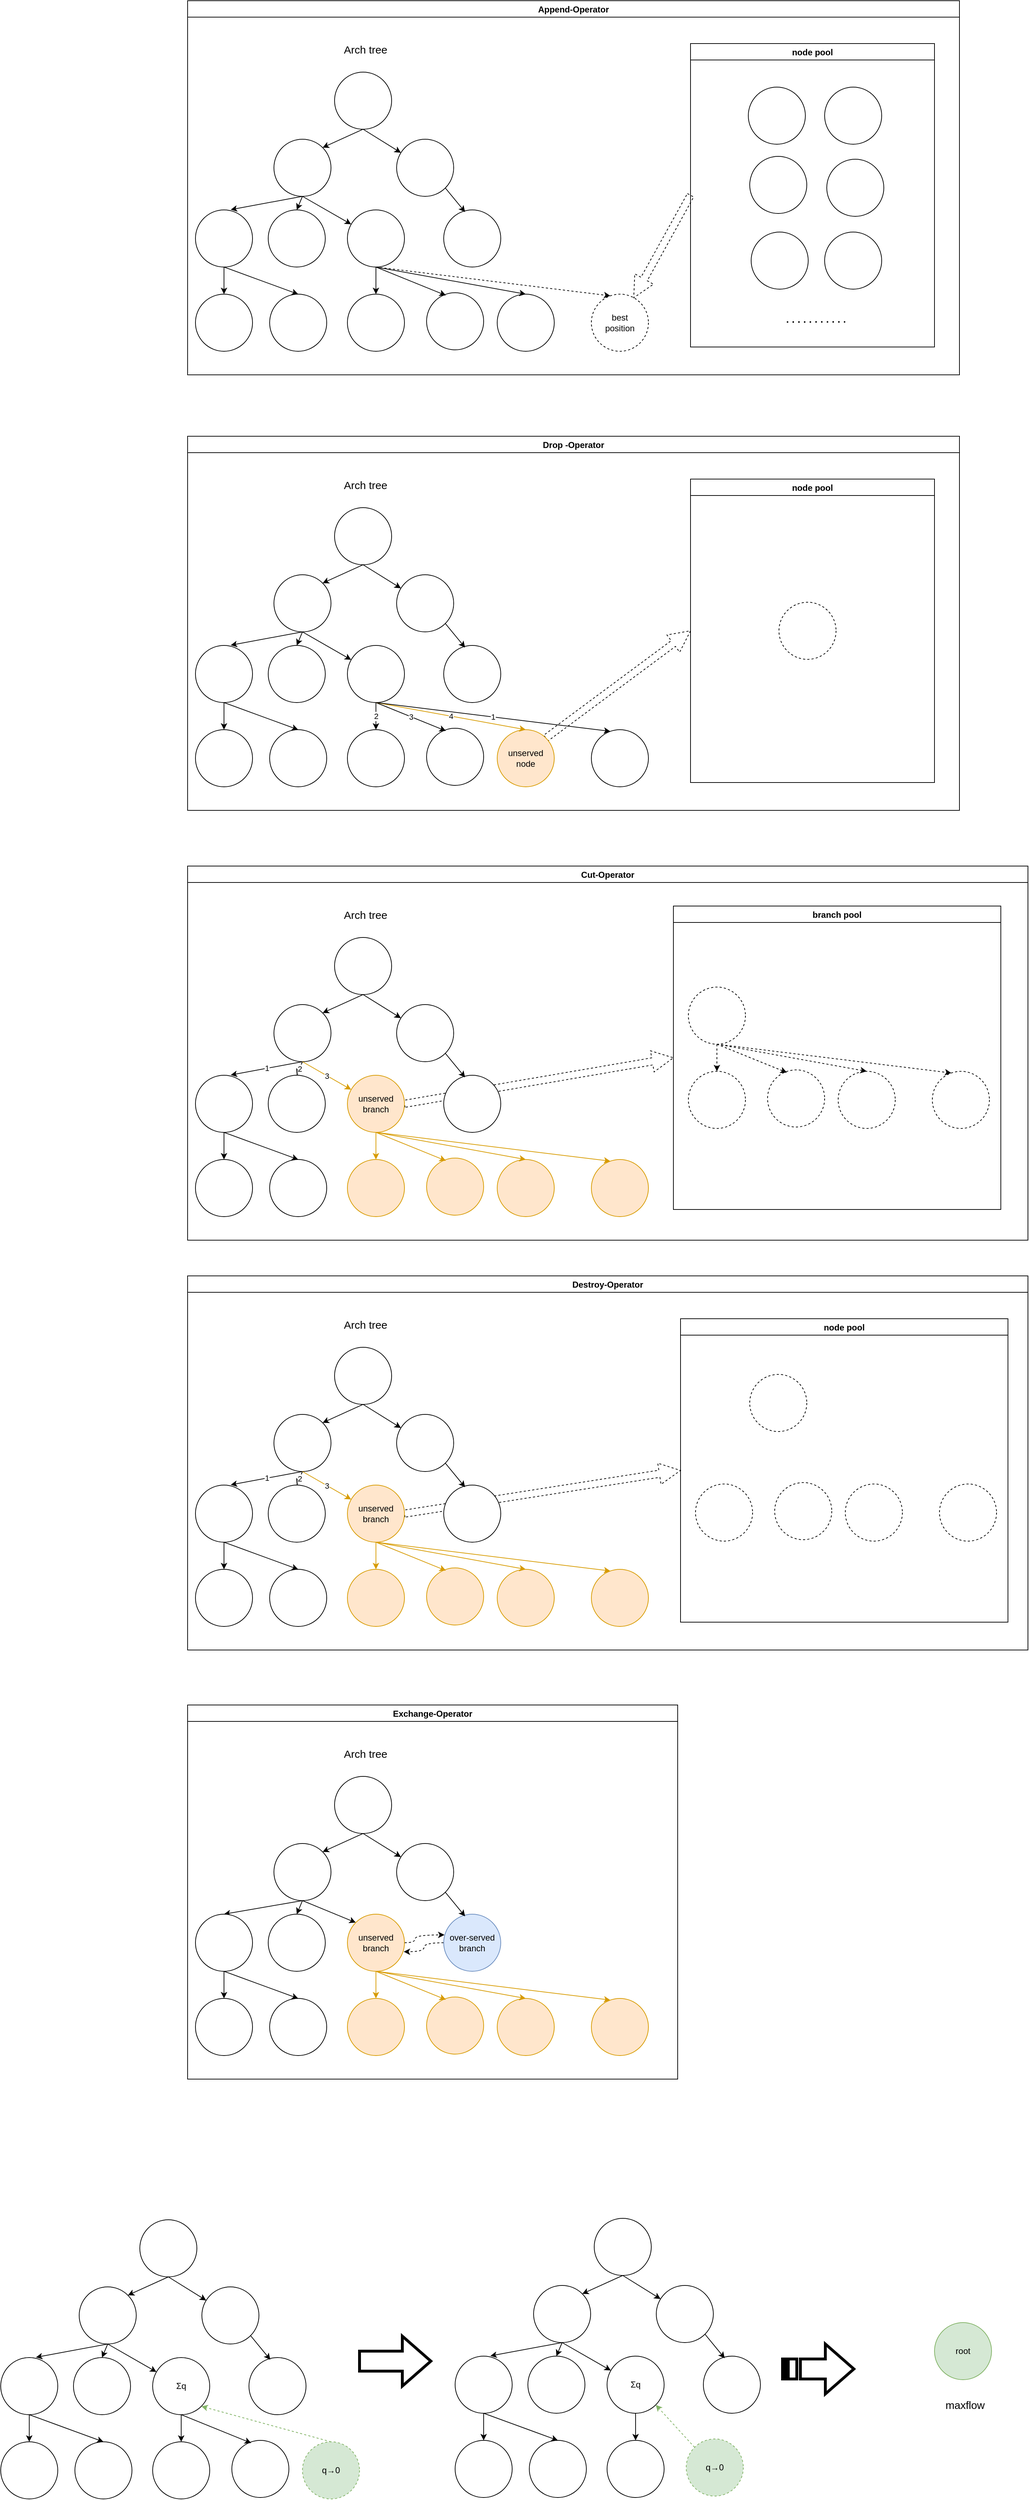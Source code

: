 <mxfile version="16.1.4" type="github">
  <diagram id="BNuhCVd4cxq2ZZuh1FpS" name="Page-1">
    <mxGraphModel dx="2527" dy="1859" grid="0" gridSize="10" guides="1" tooltips="1" connect="1" arrows="1" fold="1" page="0" pageScale="1" pageWidth="827" pageHeight="1169" math="0" shadow="0">
      <root>
        <mxCell id="0" />
        <mxCell id="1" parent="0" />
        <mxCell id="tua6YhJxlvc5LFkW4k0F-42" value="Append-Operator" style="swimlane;strokeColor=default;fillColor=none;startSize=23;" vertex="1" parent="1">
          <mxGeometry x="-150" y="-552" width="1082" height="524" as="geometry">
            <mxRectangle x="-162" y="-550" width="129" height="23" as="alternateBounds" />
          </mxGeometry>
        </mxCell>
        <mxCell id="tua6YhJxlvc5LFkW4k0F-1" value="" style="ellipse;whiteSpace=wrap;html=1;aspect=fixed;strokeColor=default;" vertex="1" parent="tua6YhJxlvc5LFkW4k0F-42">
          <mxGeometry x="206" y="100" width="80" height="80" as="geometry" />
        </mxCell>
        <mxCell id="tua6YhJxlvc5LFkW4k0F-2" value="" style="ellipse;whiteSpace=wrap;html=1;aspect=fixed;strokeColor=default;" vertex="1" parent="tua6YhJxlvc5LFkW4k0F-42">
          <mxGeometry x="121" y="194" width="80" height="80" as="geometry" />
        </mxCell>
        <mxCell id="tua6YhJxlvc5LFkW4k0F-4" style="orthogonalLoop=1;jettySize=auto;html=1;exitX=0.5;exitY=1;exitDx=0;exitDy=0;entryX=1;entryY=0;entryDx=0;entryDy=0;rounded=0;" edge="1" parent="tua6YhJxlvc5LFkW4k0F-42" source="tua6YhJxlvc5LFkW4k0F-1" target="tua6YhJxlvc5LFkW4k0F-2">
          <mxGeometry relative="1" as="geometry" />
        </mxCell>
        <mxCell id="tua6YhJxlvc5LFkW4k0F-3" value="" style="ellipse;whiteSpace=wrap;html=1;aspect=fixed;strokeColor=default;" vertex="1" parent="tua6YhJxlvc5LFkW4k0F-42">
          <mxGeometry x="293" y="194" width="80" height="80" as="geometry" />
        </mxCell>
        <mxCell id="tua6YhJxlvc5LFkW4k0F-5" style="edgeStyle=none;rounded=0;orthogonalLoop=1;jettySize=auto;html=1;exitX=0.5;exitY=1;exitDx=0;exitDy=0;" edge="1" parent="tua6YhJxlvc5LFkW4k0F-42" source="tua6YhJxlvc5LFkW4k0F-1" target="tua6YhJxlvc5LFkW4k0F-3">
          <mxGeometry relative="1" as="geometry" />
        </mxCell>
        <mxCell id="tua6YhJxlvc5LFkW4k0F-6" value="" style="ellipse;whiteSpace=wrap;html=1;aspect=fixed;strokeColor=default;" vertex="1" parent="tua6YhJxlvc5LFkW4k0F-42">
          <mxGeometry x="11" y="293" width="80" height="80" as="geometry" />
        </mxCell>
        <mxCell id="tua6YhJxlvc5LFkW4k0F-10" style="edgeStyle=none;rounded=0;orthogonalLoop=1;jettySize=auto;html=1;exitX=0.5;exitY=1;exitDx=0;exitDy=0;entryX=0.617;entryY=-0.004;entryDx=0;entryDy=0;entryPerimeter=0;" edge="1" parent="tua6YhJxlvc5LFkW4k0F-42" source="tua6YhJxlvc5LFkW4k0F-2" target="tua6YhJxlvc5LFkW4k0F-6">
          <mxGeometry relative="1" as="geometry" />
        </mxCell>
        <mxCell id="tua6YhJxlvc5LFkW4k0F-7" value="" style="ellipse;whiteSpace=wrap;html=1;aspect=fixed;strokeColor=default;" vertex="1" parent="tua6YhJxlvc5LFkW4k0F-42">
          <mxGeometry x="113" y="293" width="80" height="80" as="geometry" />
        </mxCell>
        <mxCell id="tua6YhJxlvc5LFkW4k0F-11" style="edgeStyle=none;rounded=0;orthogonalLoop=1;jettySize=auto;html=1;exitX=0.5;exitY=1;exitDx=0;exitDy=0;entryX=0.5;entryY=0;entryDx=0;entryDy=0;" edge="1" parent="tua6YhJxlvc5LFkW4k0F-42" source="tua6YhJxlvc5LFkW4k0F-2" target="tua6YhJxlvc5LFkW4k0F-7">
          <mxGeometry relative="1" as="geometry" />
        </mxCell>
        <mxCell id="tua6YhJxlvc5LFkW4k0F-8" value="" style="ellipse;whiteSpace=wrap;html=1;aspect=fixed;strokeColor=default;" vertex="1" parent="tua6YhJxlvc5LFkW4k0F-42">
          <mxGeometry x="224" y="293" width="80" height="80" as="geometry" />
        </mxCell>
        <mxCell id="tua6YhJxlvc5LFkW4k0F-12" style="edgeStyle=none;rounded=0;orthogonalLoop=1;jettySize=auto;html=1;exitX=0.5;exitY=1;exitDx=0;exitDy=0;" edge="1" parent="tua6YhJxlvc5LFkW4k0F-42" source="tua6YhJxlvc5LFkW4k0F-2" target="tua6YhJxlvc5LFkW4k0F-8">
          <mxGeometry relative="1" as="geometry" />
        </mxCell>
        <mxCell id="tua6YhJxlvc5LFkW4k0F-9" value="" style="ellipse;whiteSpace=wrap;html=1;aspect=fixed;strokeColor=default;" vertex="1" parent="tua6YhJxlvc5LFkW4k0F-42">
          <mxGeometry x="359" y="293" width="80" height="80" as="geometry" />
        </mxCell>
        <mxCell id="tua6YhJxlvc5LFkW4k0F-13" style="edgeStyle=none;rounded=0;orthogonalLoop=1;jettySize=auto;html=1;exitX=1;exitY=1;exitDx=0;exitDy=0;entryX=0.375;entryY=0.038;entryDx=0;entryDy=0;entryPerimeter=0;" edge="1" parent="tua6YhJxlvc5LFkW4k0F-42" source="tua6YhJxlvc5LFkW4k0F-3" target="tua6YhJxlvc5LFkW4k0F-9">
          <mxGeometry relative="1" as="geometry" />
        </mxCell>
        <mxCell id="tua6YhJxlvc5LFkW4k0F-14" value="" style="ellipse;whiteSpace=wrap;html=1;aspect=fixed;strokeColor=default;" vertex="1" parent="tua6YhJxlvc5LFkW4k0F-42">
          <mxGeometry x="11" y="411" width="80" height="80" as="geometry" />
        </mxCell>
        <mxCell id="tua6YhJxlvc5LFkW4k0F-20" style="edgeStyle=none;rounded=0;orthogonalLoop=1;jettySize=auto;html=1;exitX=0.5;exitY=1;exitDx=0;exitDy=0;entryX=0.5;entryY=0;entryDx=0;entryDy=0;" edge="1" parent="tua6YhJxlvc5LFkW4k0F-42" source="tua6YhJxlvc5LFkW4k0F-6" target="tua6YhJxlvc5LFkW4k0F-14">
          <mxGeometry relative="1" as="geometry" />
        </mxCell>
        <mxCell id="tua6YhJxlvc5LFkW4k0F-15" value="" style="ellipse;whiteSpace=wrap;html=1;aspect=fixed;strokeColor=default;" vertex="1" parent="tua6YhJxlvc5LFkW4k0F-42">
          <mxGeometry x="115" y="411" width="80" height="80" as="geometry" />
        </mxCell>
        <mxCell id="tua6YhJxlvc5LFkW4k0F-21" style="edgeStyle=none;rounded=0;orthogonalLoop=1;jettySize=auto;html=1;exitX=0.5;exitY=1;exitDx=0;exitDy=0;entryX=0.5;entryY=0;entryDx=0;entryDy=0;" edge="1" parent="tua6YhJxlvc5LFkW4k0F-42" source="tua6YhJxlvc5LFkW4k0F-6" target="tua6YhJxlvc5LFkW4k0F-15">
          <mxGeometry relative="1" as="geometry" />
        </mxCell>
        <mxCell id="tua6YhJxlvc5LFkW4k0F-16" value="" style="ellipse;whiteSpace=wrap;html=1;aspect=fixed;strokeColor=default;" vertex="1" parent="tua6YhJxlvc5LFkW4k0F-42">
          <mxGeometry x="224" y="411" width="80" height="80" as="geometry" />
        </mxCell>
        <mxCell id="tua6YhJxlvc5LFkW4k0F-22" style="edgeStyle=none;rounded=0;orthogonalLoop=1;jettySize=auto;html=1;exitX=0.5;exitY=1;exitDx=0;exitDy=0;" edge="1" parent="tua6YhJxlvc5LFkW4k0F-42" source="tua6YhJxlvc5LFkW4k0F-8" target="tua6YhJxlvc5LFkW4k0F-16">
          <mxGeometry relative="1" as="geometry" />
        </mxCell>
        <mxCell id="tua6YhJxlvc5LFkW4k0F-17" value="" style="ellipse;whiteSpace=wrap;html=1;aspect=fixed;strokeColor=default;" vertex="1" parent="tua6YhJxlvc5LFkW4k0F-42">
          <mxGeometry x="335" y="409" width="80" height="80" as="geometry" />
        </mxCell>
        <mxCell id="tua6YhJxlvc5LFkW4k0F-24" style="edgeStyle=none;rounded=0;orthogonalLoop=1;jettySize=auto;html=1;exitX=0.5;exitY=1;exitDx=0;exitDy=0;entryX=0.338;entryY=0.046;entryDx=0;entryDy=0;entryPerimeter=0;" edge="1" parent="tua6YhJxlvc5LFkW4k0F-42" source="tua6YhJxlvc5LFkW4k0F-8" target="tua6YhJxlvc5LFkW4k0F-17">
          <mxGeometry relative="1" as="geometry" />
        </mxCell>
        <mxCell id="tua6YhJxlvc5LFkW4k0F-18" value="" style="ellipse;whiteSpace=wrap;html=1;aspect=fixed;strokeColor=default;" vertex="1" parent="tua6YhJxlvc5LFkW4k0F-42">
          <mxGeometry x="434" y="411" width="80" height="80" as="geometry" />
        </mxCell>
        <mxCell id="tua6YhJxlvc5LFkW4k0F-25" style="edgeStyle=none;rounded=0;orthogonalLoop=1;jettySize=auto;html=1;exitX=0.5;exitY=1;exitDx=0;exitDy=0;entryX=0.5;entryY=0;entryDx=0;entryDy=0;" edge="1" parent="tua6YhJxlvc5LFkW4k0F-42" source="tua6YhJxlvc5LFkW4k0F-8" target="tua6YhJxlvc5LFkW4k0F-18">
          <mxGeometry relative="1" as="geometry" />
        </mxCell>
        <mxCell id="tua6YhJxlvc5LFkW4k0F-35" value="node pool" style="swimlane;strokeColor=default;fillColor=none;startSize=23;" vertex="1" parent="tua6YhJxlvc5LFkW4k0F-42">
          <mxGeometry x="705" y="60" width="342" height="425" as="geometry" />
        </mxCell>
        <mxCell id="tua6YhJxlvc5LFkW4k0F-26" value="" style="ellipse;whiteSpace=wrap;html=1;aspect=fixed;strokeColor=default;" vertex="1" parent="tua6YhJxlvc5LFkW4k0F-35">
          <mxGeometry x="81" y="61" width="80" height="80" as="geometry" />
        </mxCell>
        <mxCell id="tua6YhJxlvc5LFkW4k0F-27" value="" style="ellipse;whiteSpace=wrap;html=1;aspect=fixed;strokeColor=default;" vertex="1" parent="tua6YhJxlvc5LFkW4k0F-35">
          <mxGeometry x="188" y="61" width="80" height="80" as="geometry" />
        </mxCell>
        <mxCell id="tua6YhJxlvc5LFkW4k0F-28" value="" style="ellipse;whiteSpace=wrap;html=1;aspect=fixed;strokeColor=default;" vertex="1" parent="tua6YhJxlvc5LFkW4k0F-35">
          <mxGeometry x="83" y="158" width="80" height="80" as="geometry" />
        </mxCell>
        <mxCell id="tua6YhJxlvc5LFkW4k0F-29" value="" style="ellipse;whiteSpace=wrap;html=1;aspect=fixed;strokeColor=default;" vertex="1" parent="tua6YhJxlvc5LFkW4k0F-35">
          <mxGeometry x="191" y="162" width="80" height="80" as="geometry" />
        </mxCell>
        <mxCell id="tua6YhJxlvc5LFkW4k0F-30" value="" style="ellipse;whiteSpace=wrap;html=1;aspect=fixed;strokeColor=default;" vertex="1" parent="tua6YhJxlvc5LFkW4k0F-35">
          <mxGeometry x="85" y="264" width="80" height="80" as="geometry" />
        </mxCell>
        <mxCell id="tua6YhJxlvc5LFkW4k0F-31" value="" style="ellipse;whiteSpace=wrap;html=1;aspect=fixed;strokeColor=default;" vertex="1" parent="tua6YhJxlvc5LFkW4k0F-35">
          <mxGeometry x="188" y="264" width="80" height="80" as="geometry" />
        </mxCell>
        <mxCell id="tua6YhJxlvc5LFkW4k0F-34" value="" style="endArrow=none;dashed=1;html=1;dashPattern=1 3;strokeWidth=2;rounded=0;entryX=0.64;entryY=0.913;entryDx=0;entryDy=0;entryPerimeter=0;" edge="1" parent="tua6YhJxlvc5LFkW4k0F-35">
          <mxGeometry width="50" height="50" relative="1" as="geometry">
            <mxPoint x="135" y="390" as="sourcePoint" />
            <mxPoint x="216.88" y="389.853" as="targetPoint" />
          </mxGeometry>
        </mxCell>
        <mxCell id="tua6YhJxlvc5LFkW4k0F-39" value="best&lt;br&gt;position" style="ellipse;whiteSpace=wrap;html=1;aspect=fixed;strokeColor=default;dashed=1;" vertex="1" parent="tua6YhJxlvc5LFkW4k0F-42">
          <mxGeometry x="566" y="411" width="80" height="80" as="geometry" />
        </mxCell>
        <mxCell id="tua6YhJxlvc5LFkW4k0F-40" style="edgeStyle=none;rounded=0;orthogonalLoop=1;jettySize=auto;html=1;exitX=0.5;exitY=1;exitDx=0;exitDy=0;entryX=0.333;entryY=0.029;entryDx=0;entryDy=0;entryPerimeter=0;dashed=1;" edge="1" parent="tua6YhJxlvc5LFkW4k0F-42" source="tua6YhJxlvc5LFkW4k0F-8" target="tua6YhJxlvc5LFkW4k0F-39">
          <mxGeometry relative="1" as="geometry" />
        </mxCell>
        <mxCell id="tua6YhJxlvc5LFkW4k0F-41" style="edgeStyle=none;rounded=0;orthogonalLoop=1;jettySize=auto;html=1;exitX=0;exitY=0.5;exitDx=0;exitDy=0;dashed=1;shape=arrow;" edge="1" parent="tua6YhJxlvc5LFkW4k0F-42" source="tua6YhJxlvc5LFkW4k0F-35" target="tua6YhJxlvc5LFkW4k0F-39">
          <mxGeometry relative="1" as="geometry" />
        </mxCell>
        <mxCell id="tua6YhJxlvc5LFkW4k0F-43" value="&lt;font style=&quot;font-size: 15px&quot;&gt;Arch tree&lt;/font&gt;" style="text;html=1;strokeColor=none;fillColor=none;align=center;verticalAlign=middle;whiteSpace=wrap;rounded=0;strokeWidth=4;" vertex="1" parent="tua6YhJxlvc5LFkW4k0F-42">
          <mxGeometry x="209" y="53" width="81" height="30" as="geometry" />
        </mxCell>
        <mxCell id="tua6YhJxlvc5LFkW4k0F-44" value="Drop -Operator" style="swimlane;strokeColor=default;fillColor=none;startSize=23;" vertex="1" parent="1">
          <mxGeometry x="-150" y="58" width="1082" height="524" as="geometry">
            <mxRectangle x="-162" y="-550" width="129" height="23" as="alternateBounds" />
          </mxGeometry>
        </mxCell>
        <mxCell id="tua6YhJxlvc5LFkW4k0F-45" value="" style="ellipse;whiteSpace=wrap;html=1;aspect=fixed;strokeColor=default;" vertex="1" parent="tua6YhJxlvc5LFkW4k0F-44">
          <mxGeometry x="206" y="100" width="80" height="80" as="geometry" />
        </mxCell>
        <mxCell id="tua6YhJxlvc5LFkW4k0F-46" value="" style="ellipse;whiteSpace=wrap;html=1;aspect=fixed;strokeColor=default;" vertex="1" parent="tua6YhJxlvc5LFkW4k0F-44">
          <mxGeometry x="121" y="194" width="80" height="80" as="geometry" />
        </mxCell>
        <mxCell id="tua6YhJxlvc5LFkW4k0F-47" style="orthogonalLoop=1;jettySize=auto;html=1;exitX=0.5;exitY=1;exitDx=0;exitDy=0;entryX=1;entryY=0;entryDx=0;entryDy=0;rounded=0;" edge="1" parent="tua6YhJxlvc5LFkW4k0F-44" source="tua6YhJxlvc5LFkW4k0F-45" target="tua6YhJxlvc5LFkW4k0F-46">
          <mxGeometry relative="1" as="geometry" />
        </mxCell>
        <mxCell id="tua6YhJxlvc5LFkW4k0F-48" value="" style="ellipse;whiteSpace=wrap;html=1;aspect=fixed;strokeColor=default;" vertex="1" parent="tua6YhJxlvc5LFkW4k0F-44">
          <mxGeometry x="293" y="194" width="80" height="80" as="geometry" />
        </mxCell>
        <mxCell id="tua6YhJxlvc5LFkW4k0F-49" style="edgeStyle=none;rounded=0;orthogonalLoop=1;jettySize=auto;html=1;exitX=0.5;exitY=1;exitDx=0;exitDy=0;" edge="1" parent="tua6YhJxlvc5LFkW4k0F-44" source="tua6YhJxlvc5LFkW4k0F-45" target="tua6YhJxlvc5LFkW4k0F-48">
          <mxGeometry relative="1" as="geometry" />
        </mxCell>
        <mxCell id="tua6YhJxlvc5LFkW4k0F-50" value="" style="ellipse;whiteSpace=wrap;html=1;aspect=fixed;strokeColor=default;" vertex="1" parent="tua6YhJxlvc5LFkW4k0F-44">
          <mxGeometry x="11" y="293" width="80" height="80" as="geometry" />
        </mxCell>
        <mxCell id="tua6YhJxlvc5LFkW4k0F-51" style="edgeStyle=none;rounded=0;orthogonalLoop=1;jettySize=auto;html=1;exitX=0.5;exitY=1;exitDx=0;exitDy=0;entryX=0.617;entryY=-0.004;entryDx=0;entryDy=0;entryPerimeter=0;" edge="1" parent="tua6YhJxlvc5LFkW4k0F-44" source="tua6YhJxlvc5LFkW4k0F-46" target="tua6YhJxlvc5LFkW4k0F-50">
          <mxGeometry relative="1" as="geometry" />
        </mxCell>
        <mxCell id="tua6YhJxlvc5LFkW4k0F-52" value="" style="ellipse;whiteSpace=wrap;html=1;aspect=fixed;strokeColor=default;" vertex="1" parent="tua6YhJxlvc5LFkW4k0F-44">
          <mxGeometry x="113" y="293" width="80" height="80" as="geometry" />
        </mxCell>
        <mxCell id="tua6YhJxlvc5LFkW4k0F-53" style="edgeStyle=none;rounded=0;orthogonalLoop=1;jettySize=auto;html=1;exitX=0.5;exitY=1;exitDx=0;exitDy=0;entryX=0.5;entryY=0;entryDx=0;entryDy=0;" edge="1" parent="tua6YhJxlvc5LFkW4k0F-44" source="tua6YhJxlvc5LFkW4k0F-46" target="tua6YhJxlvc5LFkW4k0F-52">
          <mxGeometry relative="1" as="geometry" />
        </mxCell>
        <mxCell id="tua6YhJxlvc5LFkW4k0F-54" value="" style="ellipse;whiteSpace=wrap;html=1;aspect=fixed;strokeColor=default;" vertex="1" parent="tua6YhJxlvc5LFkW4k0F-44">
          <mxGeometry x="224" y="293" width="80" height="80" as="geometry" />
        </mxCell>
        <mxCell id="tua6YhJxlvc5LFkW4k0F-55" style="edgeStyle=none;rounded=0;orthogonalLoop=1;jettySize=auto;html=1;exitX=0.5;exitY=1;exitDx=0;exitDy=0;" edge="1" parent="tua6YhJxlvc5LFkW4k0F-44" source="tua6YhJxlvc5LFkW4k0F-46" target="tua6YhJxlvc5LFkW4k0F-54">
          <mxGeometry relative="1" as="geometry" />
        </mxCell>
        <mxCell id="tua6YhJxlvc5LFkW4k0F-56" value="" style="ellipse;whiteSpace=wrap;html=1;aspect=fixed;strokeColor=default;" vertex="1" parent="tua6YhJxlvc5LFkW4k0F-44">
          <mxGeometry x="359" y="293" width="80" height="80" as="geometry" />
        </mxCell>
        <mxCell id="tua6YhJxlvc5LFkW4k0F-57" style="edgeStyle=none;rounded=0;orthogonalLoop=1;jettySize=auto;html=1;exitX=1;exitY=1;exitDx=0;exitDy=0;entryX=0.375;entryY=0.038;entryDx=0;entryDy=0;entryPerimeter=0;" edge="1" parent="tua6YhJxlvc5LFkW4k0F-44" source="tua6YhJxlvc5LFkW4k0F-48" target="tua6YhJxlvc5LFkW4k0F-56">
          <mxGeometry relative="1" as="geometry" />
        </mxCell>
        <mxCell id="tua6YhJxlvc5LFkW4k0F-58" value="" style="ellipse;whiteSpace=wrap;html=1;aspect=fixed;strokeColor=default;" vertex="1" parent="tua6YhJxlvc5LFkW4k0F-44">
          <mxGeometry x="11" y="411" width="80" height="80" as="geometry" />
        </mxCell>
        <mxCell id="tua6YhJxlvc5LFkW4k0F-59" style="edgeStyle=none;rounded=0;orthogonalLoop=1;jettySize=auto;html=1;exitX=0.5;exitY=1;exitDx=0;exitDy=0;entryX=0.5;entryY=0;entryDx=0;entryDy=0;" edge="1" parent="tua6YhJxlvc5LFkW4k0F-44" source="tua6YhJxlvc5LFkW4k0F-50" target="tua6YhJxlvc5LFkW4k0F-58">
          <mxGeometry relative="1" as="geometry" />
        </mxCell>
        <mxCell id="tua6YhJxlvc5LFkW4k0F-60" value="" style="ellipse;whiteSpace=wrap;html=1;aspect=fixed;strokeColor=default;" vertex="1" parent="tua6YhJxlvc5LFkW4k0F-44">
          <mxGeometry x="115" y="411" width="80" height="80" as="geometry" />
        </mxCell>
        <mxCell id="tua6YhJxlvc5LFkW4k0F-61" style="edgeStyle=none;rounded=0;orthogonalLoop=1;jettySize=auto;html=1;exitX=0.5;exitY=1;exitDx=0;exitDy=0;entryX=0.5;entryY=0;entryDx=0;entryDy=0;" edge="1" parent="tua6YhJxlvc5LFkW4k0F-44" source="tua6YhJxlvc5LFkW4k0F-50" target="tua6YhJxlvc5LFkW4k0F-60">
          <mxGeometry relative="1" as="geometry" />
        </mxCell>
        <mxCell id="tua6YhJxlvc5LFkW4k0F-62" value="" style="ellipse;whiteSpace=wrap;html=1;aspect=fixed;strokeColor=default;" vertex="1" parent="tua6YhJxlvc5LFkW4k0F-44">
          <mxGeometry x="224" y="411" width="80" height="80" as="geometry" />
        </mxCell>
        <mxCell id="tua6YhJxlvc5LFkW4k0F-63" value="2" style="edgeStyle=none;rounded=0;orthogonalLoop=1;jettySize=auto;html=1;exitX=0.5;exitY=1;exitDx=0;exitDy=0;" edge="1" parent="tua6YhJxlvc5LFkW4k0F-44" source="tua6YhJxlvc5LFkW4k0F-54" target="tua6YhJxlvc5LFkW4k0F-62">
          <mxGeometry relative="1" as="geometry" />
        </mxCell>
        <mxCell id="tua6YhJxlvc5LFkW4k0F-64" value="" style="ellipse;whiteSpace=wrap;html=1;aspect=fixed;strokeColor=default;" vertex="1" parent="tua6YhJxlvc5LFkW4k0F-44">
          <mxGeometry x="335" y="409" width="80" height="80" as="geometry" />
        </mxCell>
        <mxCell id="tua6YhJxlvc5LFkW4k0F-65" value="3" style="edgeStyle=none;rounded=0;orthogonalLoop=1;jettySize=auto;html=1;exitX=0.5;exitY=1;exitDx=0;exitDy=0;entryX=0.338;entryY=0.046;entryDx=0;entryDy=0;entryPerimeter=0;" edge="1" parent="tua6YhJxlvc5LFkW4k0F-44" source="tua6YhJxlvc5LFkW4k0F-54" target="tua6YhJxlvc5LFkW4k0F-64">
          <mxGeometry relative="1" as="geometry" />
        </mxCell>
        <mxCell id="tua6YhJxlvc5LFkW4k0F-81" style="edgeStyle=none;shape=arrow;rounded=0;orthogonalLoop=1;jettySize=auto;html=1;exitX=1;exitY=0;exitDx=0;exitDy=0;fontSize=15;dashed=1;entryX=0;entryY=0.5;entryDx=0;entryDy=0;" edge="1" parent="tua6YhJxlvc5LFkW4k0F-44" source="tua6YhJxlvc5LFkW4k0F-66" target="tua6YhJxlvc5LFkW4k0F-68">
          <mxGeometry relative="1" as="geometry" />
        </mxCell>
        <mxCell id="tua6YhJxlvc5LFkW4k0F-66" value="unserved&lt;br&gt;node" style="ellipse;whiteSpace=wrap;html=1;aspect=fixed;strokeColor=#d79b00;fillColor=#ffe6cc;" vertex="1" parent="tua6YhJxlvc5LFkW4k0F-44">
          <mxGeometry x="434" y="411" width="80" height="80" as="geometry" />
        </mxCell>
        <mxCell id="tua6YhJxlvc5LFkW4k0F-67" value="4" style="edgeStyle=none;rounded=0;orthogonalLoop=1;jettySize=auto;html=1;exitX=0.5;exitY=1;exitDx=0;exitDy=0;entryX=0.5;entryY=0;entryDx=0;entryDy=0;fillColor=#ffe6cc;strokeColor=#d79b00;" edge="1" parent="tua6YhJxlvc5LFkW4k0F-44" source="tua6YhJxlvc5LFkW4k0F-54" target="tua6YhJxlvc5LFkW4k0F-66">
          <mxGeometry relative="1" as="geometry" />
        </mxCell>
        <mxCell id="tua6YhJxlvc5LFkW4k0F-68" value="node pool" style="swimlane;strokeColor=default;fillColor=none;startSize=23;" vertex="1" parent="tua6YhJxlvc5LFkW4k0F-44">
          <mxGeometry x="705" y="60" width="342" height="425" as="geometry" />
        </mxCell>
        <mxCell id="tua6YhJxlvc5LFkW4k0F-80" value="" style="ellipse;whiteSpace=wrap;html=1;aspect=fixed;strokeColor=default;dashed=1;" vertex="1" parent="tua6YhJxlvc5LFkW4k0F-68">
          <mxGeometry x="124" y="172.5" width="80" height="80" as="geometry" />
        </mxCell>
        <mxCell id="tua6YhJxlvc5LFkW4k0F-76" value="" style="ellipse;whiteSpace=wrap;html=1;aspect=fixed;strokeColor=default;" vertex="1" parent="tua6YhJxlvc5LFkW4k0F-44">
          <mxGeometry x="566" y="411" width="80" height="80" as="geometry" />
        </mxCell>
        <mxCell id="tua6YhJxlvc5LFkW4k0F-77" value="1" style="edgeStyle=none;rounded=0;orthogonalLoop=1;jettySize=auto;html=1;exitX=0.5;exitY=1;exitDx=0;exitDy=0;entryX=0.333;entryY=0.029;entryDx=0;entryDy=0;entryPerimeter=0;" edge="1" parent="tua6YhJxlvc5LFkW4k0F-44" source="tua6YhJxlvc5LFkW4k0F-54" target="tua6YhJxlvc5LFkW4k0F-76">
          <mxGeometry relative="1" as="geometry" />
        </mxCell>
        <mxCell id="tua6YhJxlvc5LFkW4k0F-79" value="&lt;font style=&quot;font-size: 15px&quot;&gt;Arch tree&lt;/font&gt;" style="text;html=1;strokeColor=none;fillColor=none;align=center;verticalAlign=middle;whiteSpace=wrap;rounded=0;strokeWidth=4;" vertex="1" parent="tua6YhJxlvc5LFkW4k0F-44">
          <mxGeometry x="209" y="53" width="81" height="30" as="geometry" />
        </mxCell>
        <mxCell id="tua6YhJxlvc5LFkW4k0F-82" value="Cut-Operator" style="swimlane;strokeColor=default;fillColor=none;startSize=23;" vertex="1" parent="1">
          <mxGeometry x="-150" y="660" width="1178" height="524" as="geometry">
            <mxRectangle x="-162" y="-550" width="129" height="23" as="alternateBounds" />
          </mxGeometry>
        </mxCell>
        <mxCell id="tua6YhJxlvc5LFkW4k0F-83" value="" style="ellipse;whiteSpace=wrap;html=1;aspect=fixed;strokeColor=default;" vertex="1" parent="tua6YhJxlvc5LFkW4k0F-82">
          <mxGeometry x="206" y="100" width="80" height="80" as="geometry" />
        </mxCell>
        <mxCell id="tua6YhJxlvc5LFkW4k0F-84" value="" style="ellipse;whiteSpace=wrap;html=1;aspect=fixed;strokeColor=default;" vertex="1" parent="tua6YhJxlvc5LFkW4k0F-82">
          <mxGeometry x="121" y="194" width="80" height="80" as="geometry" />
        </mxCell>
        <mxCell id="tua6YhJxlvc5LFkW4k0F-85" style="orthogonalLoop=1;jettySize=auto;html=1;exitX=0.5;exitY=1;exitDx=0;exitDy=0;entryX=1;entryY=0;entryDx=0;entryDy=0;rounded=0;" edge="1" parent="tua6YhJxlvc5LFkW4k0F-82" source="tua6YhJxlvc5LFkW4k0F-83" target="tua6YhJxlvc5LFkW4k0F-84">
          <mxGeometry relative="1" as="geometry" />
        </mxCell>
        <mxCell id="tua6YhJxlvc5LFkW4k0F-86" value="" style="ellipse;whiteSpace=wrap;html=1;aspect=fixed;strokeColor=default;" vertex="1" parent="tua6YhJxlvc5LFkW4k0F-82">
          <mxGeometry x="293" y="194" width="80" height="80" as="geometry" />
        </mxCell>
        <mxCell id="tua6YhJxlvc5LFkW4k0F-87" style="edgeStyle=none;rounded=0;orthogonalLoop=1;jettySize=auto;html=1;exitX=0.5;exitY=1;exitDx=0;exitDy=0;" edge="1" parent="tua6YhJxlvc5LFkW4k0F-82" source="tua6YhJxlvc5LFkW4k0F-83" target="tua6YhJxlvc5LFkW4k0F-86">
          <mxGeometry relative="1" as="geometry" />
        </mxCell>
        <mxCell id="tua6YhJxlvc5LFkW4k0F-88" value="" style="ellipse;whiteSpace=wrap;html=1;aspect=fixed;strokeColor=default;" vertex="1" parent="tua6YhJxlvc5LFkW4k0F-82">
          <mxGeometry x="11" y="293" width="80" height="80" as="geometry" />
        </mxCell>
        <mxCell id="tua6YhJxlvc5LFkW4k0F-89" value="1" style="edgeStyle=none;rounded=0;orthogonalLoop=1;jettySize=auto;html=1;exitX=0.5;exitY=1;exitDx=0;exitDy=0;entryX=0.617;entryY=-0.004;entryDx=0;entryDy=0;entryPerimeter=0;" edge="1" parent="tua6YhJxlvc5LFkW4k0F-82" source="tua6YhJxlvc5LFkW4k0F-84" target="tua6YhJxlvc5LFkW4k0F-88">
          <mxGeometry relative="1" as="geometry" />
        </mxCell>
        <mxCell id="tua6YhJxlvc5LFkW4k0F-90" value="" style="ellipse;whiteSpace=wrap;html=1;aspect=fixed;strokeColor=default;" vertex="1" parent="tua6YhJxlvc5LFkW4k0F-82">
          <mxGeometry x="113" y="293" width="80" height="80" as="geometry" />
        </mxCell>
        <mxCell id="tua6YhJxlvc5LFkW4k0F-91" value="2" style="edgeStyle=none;rounded=0;orthogonalLoop=1;jettySize=auto;html=1;exitX=0.5;exitY=1;exitDx=0;exitDy=0;entryX=0.5;entryY=0;entryDx=0;entryDy=0;" edge="1" parent="tua6YhJxlvc5LFkW4k0F-82" source="tua6YhJxlvc5LFkW4k0F-84" target="tua6YhJxlvc5LFkW4k0F-90">
          <mxGeometry relative="1" as="geometry" />
        </mxCell>
        <mxCell id="tua6YhJxlvc5LFkW4k0F-128" style="edgeStyle=none;shape=arrow;rounded=0;orthogonalLoop=1;jettySize=auto;html=1;exitX=1;exitY=0.5;exitDx=0;exitDy=0;fontSize=15;dashed=1;entryX=0;entryY=0.5;entryDx=0;entryDy=0;" edge="1" parent="tua6YhJxlvc5LFkW4k0F-82" source="tua6YhJxlvc5LFkW4k0F-92" target="tua6YhJxlvc5LFkW4k0F-106">
          <mxGeometry relative="1" as="geometry" />
        </mxCell>
        <mxCell id="tua6YhJxlvc5LFkW4k0F-92" value="unserved&lt;br&gt;branch" style="ellipse;whiteSpace=wrap;html=1;aspect=fixed;strokeColor=#d79b00;fillColor=#ffe6cc;" vertex="1" parent="tua6YhJxlvc5LFkW4k0F-82">
          <mxGeometry x="224" y="293" width="80" height="80" as="geometry" />
        </mxCell>
        <mxCell id="tua6YhJxlvc5LFkW4k0F-93" value="3" style="edgeStyle=none;rounded=0;orthogonalLoop=1;jettySize=auto;html=1;exitX=0.5;exitY=1;exitDx=0;exitDy=0;fillColor=#ffe6cc;strokeColor=#d79b00;" edge="1" parent="tua6YhJxlvc5LFkW4k0F-82" source="tua6YhJxlvc5LFkW4k0F-84" target="tua6YhJxlvc5LFkW4k0F-92">
          <mxGeometry relative="1" as="geometry" />
        </mxCell>
        <mxCell id="tua6YhJxlvc5LFkW4k0F-94" value="" style="ellipse;whiteSpace=wrap;html=1;aspect=fixed;strokeColor=default;" vertex="1" parent="tua6YhJxlvc5LFkW4k0F-82">
          <mxGeometry x="359" y="293" width="80" height="80" as="geometry" />
        </mxCell>
        <mxCell id="tua6YhJxlvc5LFkW4k0F-95" style="edgeStyle=none;rounded=0;orthogonalLoop=1;jettySize=auto;html=1;exitX=1;exitY=1;exitDx=0;exitDy=0;entryX=0.375;entryY=0.038;entryDx=0;entryDy=0;entryPerimeter=0;" edge="1" parent="tua6YhJxlvc5LFkW4k0F-82" source="tua6YhJxlvc5LFkW4k0F-86" target="tua6YhJxlvc5LFkW4k0F-94">
          <mxGeometry relative="1" as="geometry" />
        </mxCell>
        <mxCell id="tua6YhJxlvc5LFkW4k0F-96" value="" style="ellipse;whiteSpace=wrap;html=1;aspect=fixed;strokeColor=default;" vertex="1" parent="tua6YhJxlvc5LFkW4k0F-82">
          <mxGeometry x="11" y="411" width="80" height="80" as="geometry" />
        </mxCell>
        <mxCell id="tua6YhJxlvc5LFkW4k0F-97" style="edgeStyle=none;rounded=0;orthogonalLoop=1;jettySize=auto;html=1;exitX=0.5;exitY=1;exitDx=0;exitDy=0;entryX=0.5;entryY=0;entryDx=0;entryDy=0;" edge="1" parent="tua6YhJxlvc5LFkW4k0F-82" source="tua6YhJxlvc5LFkW4k0F-88" target="tua6YhJxlvc5LFkW4k0F-96">
          <mxGeometry relative="1" as="geometry" />
        </mxCell>
        <mxCell id="tua6YhJxlvc5LFkW4k0F-98" value="" style="ellipse;whiteSpace=wrap;html=1;aspect=fixed;strokeColor=default;" vertex="1" parent="tua6YhJxlvc5LFkW4k0F-82">
          <mxGeometry x="115" y="411" width="80" height="80" as="geometry" />
        </mxCell>
        <mxCell id="tua6YhJxlvc5LFkW4k0F-99" style="edgeStyle=none;rounded=0;orthogonalLoop=1;jettySize=auto;html=1;exitX=0.5;exitY=1;exitDx=0;exitDy=0;entryX=0.5;entryY=0;entryDx=0;entryDy=0;" edge="1" parent="tua6YhJxlvc5LFkW4k0F-82" source="tua6YhJxlvc5LFkW4k0F-88" target="tua6YhJxlvc5LFkW4k0F-98">
          <mxGeometry relative="1" as="geometry" />
        </mxCell>
        <mxCell id="tua6YhJxlvc5LFkW4k0F-100" value="" style="ellipse;whiteSpace=wrap;html=1;aspect=fixed;strokeColor=#d79b00;fillColor=#ffe6cc;" vertex="1" parent="tua6YhJxlvc5LFkW4k0F-82">
          <mxGeometry x="224" y="411" width="80" height="80" as="geometry" />
        </mxCell>
        <mxCell id="tua6YhJxlvc5LFkW4k0F-101" style="edgeStyle=none;rounded=0;orthogonalLoop=1;jettySize=auto;html=1;exitX=0.5;exitY=1;exitDx=0;exitDy=0;fillColor=#ffe6cc;strokeColor=#d79b00;" edge="1" parent="tua6YhJxlvc5LFkW4k0F-82" source="tua6YhJxlvc5LFkW4k0F-92" target="tua6YhJxlvc5LFkW4k0F-100">
          <mxGeometry relative="1" as="geometry" />
        </mxCell>
        <mxCell id="tua6YhJxlvc5LFkW4k0F-102" value="" style="ellipse;whiteSpace=wrap;html=1;aspect=fixed;strokeColor=#d79b00;fillColor=#ffe6cc;" vertex="1" parent="tua6YhJxlvc5LFkW4k0F-82">
          <mxGeometry x="335" y="409" width="80" height="80" as="geometry" />
        </mxCell>
        <mxCell id="tua6YhJxlvc5LFkW4k0F-103" style="edgeStyle=none;rounded=0;orthogonalLoop=1;jettySize=auto;html=1;exitX=0.5;exitY=1;exitDx=0;exitDy=0;entryX=0.338;entryY=0.046;entryDx=0;entryDy=0;entryPerimeter=0;fillColor=#ffe6cc;strokeColor=#d79b00;" edge="1" parent="tua6YhJxlvc5LFkW4k0F-82" source="tua6YhJxlvc5LFkW4k0F-92" target="tua6YhJxlvc5LFkW4k0F-102">
          <mxGeometry relative="1" as="geometry" />
        </mxCell>
        <mxCell id="tua6YhJxlvc5LFkW4k0F-104" value="" style="ellipse;whiteSpace=wrap;html=1;aspect=fixed;strokeColor=#d79b00;fillColor=#ffe6cc;" vertex="1" parent="tua6YhJxlvc5LFkW4k0F-82">
          <mxGeometry x="434" y="411" width="80" height="80" as="geometry" />
        </mxCell>
        <mxCell id="tua6YhJxlvc5LFkW4k0F-105" style="edgeStyle=none;rounded=0;orthogonalLoop=1;jettySize=auto;html=1;exitX=0.5;exitY=1;exitDx=0;exitDy=0;entryX=0.5;entryY=0;entryDx=0;entryDy=0;fillColor=#ffe6cc;strokeColor=#d79b00;" edge="1" parent="tua6YhJxlvc5LFkW4k0F-82" source="tua6YhJxlvc5LFkW4k0F-92" target="tua6YhJxlvc5LFkW4k0F-104">
          <mxGeometry relative="1" as="geometry" />
        </mxCell>
        <mxCell id="tua6YhJxlvc5LFkW4k0F-106" value="branch pool" style="swimlane;strokeColor=default;fillColor=none;startSize=23;" vertex="1" parent="tua6YhJxlvc5LFkW4k0F-82">
          <mxGeometry x="681" y="56" width="459" height="425" as="geometry" />
        </mxCell>
        <mxCell id="tua6YhJxlvc5LFkW4k0F-118" value="" style="ellipse;whiteSpace=wrap;html=1;aspect=fixed;dashed=1;" vertex="1" parent="tua6YhJxlvc5LFkW4k0F-106">
          <mxGeometry x="21" y="113.5" width="80" height="80" as="geometry" />
        </mxCell>
        <mxCell id="tua6YhJxlvc5LFkW4k0F-120" value="" style="ellipse;whiteSpace=wrap;html=1;aspect=fixed;dashed=1;" vertex="1" parent="tua6YhJxlvc5LFkW4k0F-106">
          <mxGeometry x="21" y="231.5" width="80" height="80" as="geometry" />
        </mxCell>
        <mxCell id="tua6YhJxlvc5LFkW4k0F-121" style="edgeStyle=none;rounded=0;orthogonalLoop=1;jettySize=auto;html=1;exitX=0.5;exitY=1;exitDx=0;exitDy=0;dashed=1;" edge="1" parent="tua6YhJxlvc5LFkW4k0F-106" source="tua6YhJxlvc5LFkW4k0F-118" target="tua6YhJxlvc5LFkW4k0F-120">
          <mxGeometry relative="1" as="geometry" />
        </mxCell>
        <mxCell id="tua6YhJxlvc5LFkW4k0F-122" value="" style="ellipse;whiteSpace=wrap;html=1;aspect=fixed;dashed=1;" vertex="1" parent="tua6YhJxlvc5LFkW4k0F-106">
          <mxGeometry x="132" y="229.5" width="80" height="80" as="geometry" />
        </mxCell>
        <mxCell id="tua6YhJxlvc5LFkW4k0F-123" style="edgeStyle=none;rounded=0;orthogonalLoop=1;jettySize=auto;html=1;exitX=0.5;exitY=1;exitDx=0;exitDy=0;entryX=0.338;entryY=0.046;entryDx=0;entryDy=0;entryPerimeter=0;dashed=1;" edge="1" parent="tua6YhJxlvc5LFkW4k0F-106" source="tua6YhJxlvc5LFkW4k0F-118" target="tua6YhJxlvc5LFkW4k0F-122">
          <mxGeometry relative="1" as="geometry" />
        </mxCell>
        <mxCell id="tua6YhJxlvc5LFkW4k0F-124" value="" style="ellipse;whiteSpace=wrap;html=1;aspect=fixed;dashed=1;" vertex="1" parent="tua6YhJxlvc5LFkW4k0F-106">
          <mxGeometry x="231" y="231.5" width="80" height="80" as="geometry" />
        </mxCell>
        <mxCell id="tua6YhJxlvc5LFkW4k0F-125" style="edgeStyle=none;rounded=0;orthogonalLoop=1;jettySize=auto;html=1;exitX=0.5;exitY=1;exitDx=0;exitDy=0;entryX=0.5;entryY=0;entryDx=0;entryDy=0;dashed=1;" edge="1" parent="tua6YhJxlvc5LFkW4k0F-106" source="tua6YhJxlvc5LFkW4k0F-118" target="tua6YhJxlvc5LFkW4k0F-124">
          <mxGeometry relative="1" as="geometry" />
        </mxCell>
        <mxCell id="tua6YhJxlvc5LFkW4k0F-126" value="" style="ellipse;whiteSpace=wrap;html=1;aspect=fixed;dashed=1;" vertex="1" parent="tua6YhJxlvc5LFkW4k0F-106">
          <mxGeometry x="363" y="231.5" width="80" height="80" as="geometry" />
        </mxCell>
        <mxCell id="tua6YhJxlvc5LFkW4k0F-127" style="edgeStyle=none;rounded=0;orthogonalLoop=1;jettySize=auto;html=1;exitX=0.5;exitY=1;exitDx=0;exitDy=0;entryX=0.333;entryY=0.029;entryDx=0;entryDy=0;entryPerimeter=0;dashed=1;" edge="1" parent="tua6YhJxlvc5LFkW4k0F-106" source="tua6YhJxlvc5LFkW4k0F-118" target="tua6YhJxlvc5LFkW4k0F-126">
          <mxGeometry relative="1" as="geometry" />
        </mxCell>
        <mxCell id="tua6YhJxlvc5LFkW4k0F-114" value="" style="ellipse;whiteSpace=wrap;html=1;aspect=fixed;strokeColor=#d79b00;fillColor=#ffe6cc;" vertex="1" parent="tua6YhJxlvc5LFkW4k0F-82">
          <mxGeometry x="566" y="411" width="80" height="80" as="geometry" />
        </mxCell>
        <mxCell id="tua6YhJxlvc5LFkW4k0F-115" style="edgeStyle=none;rounded=0;orthogonalLoop=1;jettySize=auto;html=1;exitX=0.5;exitY=1;exitDx=0;exitDy=0;entryX=0.333;entryY=0.029;entryDx=0;entryDy=0;entryPerimeter=0;fillColor=#ffe6cc;strokeColor=#d79b00;" edge="1" parent="tua6YhJxlvc5LFkW4k0F-82" source="tua6YhJxlvc5LFkW4k0F-92" target="tua6YhJxlvc5LFkW4k0F-114">
          <mxGeometry relative="1" as="geometry" />
        </mxCell>
        <mxCell id="tua6YhJxlvc5LFkW4k0F-117" value="&lt;font style=&quot;font-size: 15px&quot;&gt;Arch tree&lt;/font&gt;" style="text;html=1;strokeColor=none;fillColor=none;align=center;verticalAlign=middle;whiteSpace=wrap;rounded=0;strokeWidth=4;" vertex="1" parent="tua6YhJxlvc5LFkW4k0F-82">
          <mxGeometry x="209" y="53" width="81" height="30" as="geometry" />
        </mxCell>
        <mxCell id="tua6YhJxlvc5LFkW4k0F-129" value="Destroy-Operator" style="swimlane;strokeColor=default;fillColor=none;startSize=23;" vertex="1" parent="1">
          <mxGeometry x="-150" y="1234" width="1178" height="524" as="geometry">
            <mxRectangle x="-162" y="-550" width="129" height="23" as="alternateBounds" />
          </mxGeometry>
        </mxCell>
        <mxCell id="tua6YhJxlvc5LFkW4k0F-130" value="" style="ellipse;whiteSpace=wrap;html=1;aspect=fixed;strokeColor=default;" vertex="1" parent="tua6YhJxlvc5LFkW4k0F-129">
          <mxGeometry x="206" y="100" width="80" height="80" as="geometry" />
        </mxCell>
        <mxCell id="tua6YhJxlvc5LFkW4k0F-131" value="" style="ellipse;whiteSpace=wrap;html=1;aspect=fixed;strokeColor=default;" vertex="1" parent="tua6YhJxlvc5LFkW4k0F-129">
          <mxGeometry x="121" y="194" width="80" height="80" as="geometry" />
        </mxCell>
        <mxCell id="tua6YhJxlvc5LFkW4k0F-132" style="orthogonalLoop=1;jettySize=auto;html=1;exitX=0.5;exitY=1;exitDx=0;exitDy=0;entryX=1;entryY=0;entryDx=0;entryDy=0;rounded=0;" edge="1" parent="tua6YhJxlvc5LFkW4k0F-129" source="tua6YhJxlvc5LFkW4k0F-130" target="tua6YhJxlvc5LFkW4k0F-131">
          <mxGeometry relative="1" as="geometry" />
        </mxCell>
        <mxCell id="tua6YhJxlvc5LFkW4k0F-133" value="" style="ellipse;whiteSpace=wrap;html=1;aspect=fixed;strokeColor=default;" vertex="1" parent="tua6YhJxlvc5LFkW4k0F-129">
          <mxGeometry x="293" y="194" width="80" height="80" as="geometry" />
        </mxCell>
        <mxCell id="tua6YhJxlvc5LFkW4k0F-134" style="edgeStyle=none;rounded=0;orthogonalLoop=1;jettySize=auto;html=1;exitX=0.5;exitY=1;exitDx=0;exitDy=0;" edge="1" parent="tua6YhJxlvc5LFkW4k0F-129" source="tua6YhJxlvc5LFkW4k0F-130" target="tua6YhJxlvc5LFkW4k0F-133">
          <mxGeometry relative="1" as="geometry" />
        </mxCell>
        <mxCell id="tua6YhJxlvc5LFkW4k0F-135" value="" style="ellipse;whiteSpace=wrap;html=1;aspect=fixed;strokeColor=default;" vertex="1" parent="tua6YhJxlvc5LFkW4k0F-129">
          <mxGeometry x="11" y="293" width="80" height="80" as="geometry" />
        </mxCell>
        <mxCell id="tua6YhJxlvc5LFkW4k0F-136" value="1" style="edgeStyle=none;rounded=0;orthogonalLoop=1;jettySize=auto;html=1;exitX=0.5;exitY=1;exitDx=0;exitDy=0;entryX=0.617;entryY=-0.004;entryDx=0;entryDy=0;entryPerimeter=0;" edge="1" parent="tua6YhJxlvc5LFkW4k0F-129" source="tua6YhJxlvc5LFkW4k0F-131" target="tua6YhJxlvc5LFkW4k0F-135">
          <mxGeometry relative="1" as="geometry" />
        </mxCell>
        <mxCell id="tua6YhJxlvc5LFkW4k0F-137" value="" style="ellipse;whiteSpace=wrap;html=1;aspect=fixed;strokeColor=default;" vertex="1" parent="tua6YhJxlvc5LFkW4k0F-129">
          <mxGeometry x="113" y="293" width="80" height="80" as="geometry" />
        </mxCell>
        <mxCell id="tua6YhJxlvc5LFkW4k0F-138" value="2" style="edgeStyle=none;rounded=0;orthogonalLoop=1;jettySize=auto;html=1;exitX=0.5;exitY=1;exitDx=0;exitDy=0;entryX=0.5;entryY=0;entryDx=0;entryDy=0;" edge="1" parent="tua6YhJxlvc5LFkW4k0F-129" source="tua6YhJxlvc5LFkW4k0F-131" target="tua6YhJxlvc5LFkW4k0F-137">
          <mxGeometry relative="1" as="geometry" />
        </mxCell>
        <mxCell id="tua6YhJxlvc5LFkW4k0F-139" style="edgeStyle=none;shape=arrow;rounded=0;orthogonalLoop=1;jettySize=auto;html=1;exitX=1;exitY=0.5;exitDx=0;exitDy=0;fontSize=15;dashed=1;entryX=0;entryY=0.5;entryDx=0;entryDy=0;" edge="1" parent="tua6YhJxlvc5LFkW4k0F-129" source="tua6YhJxlvc5LFkW4k0F-140" target="tua6YhJxlvc5LFkW4k0F-154">
          <mxGeometry relative="1" as="geometry" />
        </mxCell>
        <mxCell id="tua6YhJxlvc5LFkW4k0F-140" value="unserved&lt;br&gt;branch" style="ellipse;whiteSpace=wrap;html=1;aspect=fixed;strokeColor=#d79b00;fillColor=#ffe6cc;" vertex="1" parent="tua6YhJxlvc5LFkW4k0F-129">
          <mxGeometry x="224" y="293" width="80" height="80" as="geometry" />
        </mxCell>
        <mxCell id="tua6YhJxlvc5LFkW4k0F-141" value="3" style="edgeStyle=none;rounded=0;orthogonalLoop=1;jettySize=auto;html=1;exitX=0.5;exitY=1;exitDx=0;exitDy=0;fillColor=#ffe6cc;strokeColor=#d79b00;" edge="1" parent="tua6YhJxlvc5LFkW4k0F-129" source="tua6YhJxlvc5LFkW4k0F-131" target="tua6YhJxlvc5LFkW4k0F-140">
          <mxGeometry relative="1" as="geometry" />
        </mxCell>
        <mxCell id="tua6YhJxlvc5LFkW4k0F-142" value="" style="ellipse;whiteSpace=wrap;html=1;aspect=fixed;strokeColor=default;" vertex="1" parent="tua6YhJxlvc5LFkW4k0F-129">
          <mxGeometry x="359" y="293" width="80" height="80" as="geometry" />
        </mxCell>
        <mxCell id="tua6YhJxlvc5LFkW4k0F-143" style="edgeStyle=none;rounded=0;orthogonalLoop=1;jettySize=auto;html=1;exitX=1;exitY=1;exitDx=0;exitDy=0;entryX=0.375;entryY=0.038;entryDx=0;entryDy=0;entryPerimeter=0;" edge="1" parent="tua6YhJxlvc5LFkW4k0F-129" source="tua6YhJxlvc5LFkW4k0F-133" target="tua6YhJxlvc5LFkW4k0F-142">
          <mxGeometry relative="1" as="geometry" />
        </mxCell>
        <mxCell id="tua6YhJxlvc5LFkW4k0F-144" value="" style="ellipse;whiteSpace=wrap;html=1;aspect=fixed;strokeColor=default;" vertex="1" parent="tua6YhJxlvc5LFkW4k0F-129">
          <mxGeometry x="11" y="411" width="80" height="80" as="geometry" />
        </mxCell>
        <mxCell id="tua6YhJxlvc5LFkW4k0F-145" style="edgeStyle=none;rounded=0;orthogonalLoop=1;jettySize=auto;html=1;exitX=0.5;exitY=1;exitDx=0;exitDy=0;entryX=0.5;entryY=0;entryDx=0;entryDy=0;" edge="1" parent="tua6YhJxlvc5LFkW4k0F-129" source="tua6YhJxlvc5LFkW4k0F-135" target="tua6YhJxlvc5LFkW4k0F-144">
          <mxGeometry relative="1" as="geometry" />
        </mxCell>
        <mxCell id="tua6YhJxlvc5LFkW4k0F-146" value="" style="ellipse;whiteSpace=wrap;html=1;aspect=fixed;strokeColor=default;" vertex="1" parent="tua6YhJxlvc5LFkW4k0F-129">
          <mxGeometry x="115" y="411" width="80" height="80" as="geometry" />
        </mxCell>
        <mxCell id="tua6YhJxlvc5LFkW4k0F-147" style="edgeStyle=none;rounded=0;orthogonalLoop=1;jettySize=auto;html=1;exitX=0.5;exitY=1;exitDx=0;exitDy=0;entryX=0.5;entryY=0;entryDx=0;entryDy=0;" edge="1" parent="tua6YhJxlvc5LFkW4k0F-129" source="tua6YhJxlvc5LFkW4k0F-135" target="tua6YhJxlvc5LFkW4k0F-146">
          <mxGeometry relative="1" as="geometry" />
        </mxCell>
        <mxCell id="tua6YhJxlvc5LFkW4k0F-148" value="" style="ellipse;whiteSpace=wrap;html=1;aspect=fixed;strokeColor=#d79b00;fillColor=#ffe6cc;" vertex="1" parent="tua6YhJxlvc5LFkW4k0F-129">
          <mxGeometry x="224" y="411" width="80" height="80" as="geometry" />
        </mxCell>
        <mxCell id="tua6YhJxlvc5LFkW4k0F-149" style="edgeStyle=none;rounded=0;orthogonalLoop=1;jettySize=auto;html=1;exitX=0.5;exitY=1;exitDx=0;exitDy=0;fillColor=#ffe6cc;strokeColor=#d79b00;" edge="1" parent="tua6YhJxlvc5LFkW4k0F-129" source="tua6YhJxlvc5LFkW4k0F-140" target="tua6YhJxlvc5LFkW4k0F-148">
          <mxGeometry relative="1" as="geometry" />
        </mxCell>
        <mxCell id="tua6YhJxlvc5LFkW4k0F-150" value="" style="ellipse;whiteSpace=wrap;html=1;aspect=fixed;strokeColor=#d79b00;fillColor=#ffe6cc;" vertex="1" parent="tua6YhJxlvc5LFkW4k0F-129">
          <mxGeometry x="335" y="409" width="80" height="80" as="geometry" />
        </mxCell>
        <mxCell id="tua6YhJxlvc5LFkW4k0F-151" style="edgeStyle=none;rounded=0;orthogonalLoop=1;jettySize=auto;html=1;exitX=0.5;exitY=1;exitDx=0;exitDy=0;entryX=0.338;entryY=0.046;entryDx=0;entryDy=0;entryPerimeter=0;fillColor=#ffe6cc;strokeColor=#d79b00;" edge="1" parent="tua6YhJxlvc5LFkW4k0F-129" source="tua6YhJxlvc5LFkW4k0F-140" target="tua6YhJxlvc5LFkW4k0F-150">
          <mxGeometry relative="1" as="geometry" />
        </mxCell>
        <mxCell id="tua6YhJxlvc5LFkW4k0F-152" value="" style="ellipse;whiteSpace=wrap;html=1;aspect=fixed;strokeColor=#d79b00;fillColor=#ffe6cc;" vertex="1" parent="tua6YhJxlvc5LFkW4k0F-129">
          <mxGeometry x="434" y="411" width="80" height="80" as="geometry" />
        </mxCell>
        <mxCell id="tua6YhJxlvc5LFkW4k0F-153" style="edgeStyle=none;rounded=0;orthogonalLoop=1;jettySize=auto;html=1;exitX=0.5;exitY=1;exitDx=0;exitDy=0;entryX=0.5;entryY=0;entryDx=0;entryDy=0;fillColor=#ffe6cc;strokeColor=#d79b00;" edge="1" parent="tua6YhJxlvc5LFkW4k0F-129" source="tua6YhJxlvc5LFkW4k0F-140" target="tua6YhJxlvc5LFkW4k0F-152">
          <mxGeometry relative="1" as="geometry" />
        </mxCell>
        <mxCell id="tua6YhJxlvc5LFkW4k0F-154" value="node pool" style="swimlane;strokeColor=default;fillColor=none;startSize=23;" vertex="1" parent="tua6YhJxlvc5LFkW4k0F-129">
          <mxGeometry x="691" y="60" width="459" height="425" as="geometry" />
        </mxCell>
        <mxCell id="tua6YhJxlvc5LFkW4k0F-155" value="" style="ellipse;whiteSpace=wrap;html=1;aspect=fixed;dashed=1;" vertex="1" parent="tua6YhJxlvc5LFkW4k0F-154">
          <mxGeometry x="97" y="78" width="80" height="80" as="geometry" />
        </mxCell>
        <mxCell id="tua6YhJxlvc5LFkW4k0F-156" value="" style="ellipse;whiteSpace=wrap;html=1;aspect=fixed;dashed=1;" vertex="1" parent="tua6YhJxlvc5LFkW4k0F-154">
          <mxGeometry x="21" y="231.5" width="80" height="80" as="geometry" />
        </mxCell>
        <mxCell id="tua6YhJxlvc5LFkW4k0F-158" value="" style="ellipse;whiteSpace=wrap;html=1;aspect=fixed;dashed=1;" vertex="1" parent="tua6YhJxlvc5LFkW4k0F-154">
          <mxGeometry x="132" y="229.5" width="80" height="80" as="geometry" />
        </mxCell>
        <mxCell id="tua6YhJxlvc5LFkW4k0F-160" value="" style="ellipse;whiteSpace=wrap;html=1;aspect=fixed;dashed=1;" vertex="1" parent="tua6YhJxlvc5LFkW4k0F-154">
          <mxGeometry x="231" y="231.5" width="80" height="80" as="geometry" />
        </mxCell>
        <mxCell id="tua6YhJxlvc5LFkW4k0F-162" value="" style="ellipse;whiteSpace=wrap;html=1;aspect=fixed;dashed=1;" vertex="1" parent="tua6YhJxlvc5LFkW4k0F-154">
          <mxGeometry x="363" y="231.5" width="80" height="80" as="geometry" />
        </mxCell>
        <mxCell id="tua6YhJxlvc5LFkW4k0F-164" value="" style="ellipse;whiteSpace=wrap;html=1;aspect=fixed;strokeColor=#d79b00;fillColor=#ffe6cc;" vertex="1" parent="tua6YhJxlvc5LFkW4k0F-129">
          <mxGeometry x="566" y="411" width="80" height="80" as="geometry" />
        </mxCell>
        <mxCell id="tua6YhJxlvc5LFkW4k0F-165" style="edgeStyle=none;rounded=0;orthogonalLoop=1;jettySize=auto;html=1;exitX=0.5;exitY=1;exitDx=0;exitDy=0;entryX=0.333;entryY=0.029;entryDx=0;entryDy=0;entryPerimeter=0;fillColor=#ffe6cc;strokeColor=#d79b00;" edge="1" parent="tua6YhJxlvc5LFkW4k0F-129" source="tua6YhJxlvc5LFkW4k0F-140" target="tua6YhJxlvc5LFkW4k0F-164">
          <mxGeometry relative="1" as="geometry" />
        </mxCell>
        <mxCell id="tua6YhJxlvc5LFkW4k0F-166" value="&lt;font style=&quot;font-size: 15px&quot;&gt;Arch tree&lt;/font&gt;" style="text;html=1;strokeColor=none;fillColor=none;align=center;verticalAlign=middle;whiteSpace=wrap;rounded=0;strokeWidth=4;" vertex="1" parent="tua6YhJxlvc5LFkW4k0F-129">
          <mxGeometry x="209" y="53" width="81" height="30" as="geometry" />
        </mxCell>
        <mxCell id="tua6YhJxlvc5LFkW4k0F-167" value="Exchange-Operator" style="swimlane;strokeColor=default;fillColor=none;startSize=23;" vertex="1" parent="1">
          <mxGeometry x="-150" y="1835" width="687" height="524" as="geometry">
            <mxRectangle x="-162" y="-550" width="129" height="23" as="alternateBounds" />
          </mxGeometry>
        </mxCell>
        <mxCell id="tua6YhJxlvc5LFkW4k0F-168" value="" style="ellipse;whiteSpace=wrap;html=1;aspect=fixed;strokeColor=default;" vertex="1" parent="tua6YhJxlvc5LFkW4k0F-167">
          <mxGeometry x="206" y="100" width="80" height="80" as="geometry" />
        </mxCell>
        <mxCell id="tua6YhJxlvc5LFkW4k0F-201" style="edgeStyle=none;rounded=0;orthogonalLoop=1;jettySize=auto;html=1;exitX=0.5;exitY=1;exitDx=0;exitDy=0;entryX=0.5;entryY=0;entryDx=0;entryDy=0;fontSize=15;" edge="1" parent="tua6YhJxlvc5LFkW4k0F-167" source="tua6YhJxlvc5LFkW4k0F-169" target="tua6YhJxlvc5LFkW4k0F-173">
          <mxGeometry relative="1" as="geometry" />
        </mxCell>
        <mxCell id="tua6YhJxlvc5LFkW4k0F-202" style="edgeStyle=none;rounded=0;orthogonalLoop=1;jettySize=auto;html=1;exitX=0.5;exitY=1;exitDx=0;exitDy=0;entryX=0.5;entryY=0;entryDx=0;entryDy=0;fontSize=15;" edge="1" parent="tua6YhJxlvc5LFkW4k0F-167" source="tua6YhJxlvc5LFkW4k0F-169" target="tua6YhJxlvc5LFkW4k0F-175">
          <mxGeometry relative="1" as="geometry" />
        </mxCell>
        <mxCell id="tua6YhJxlvc5LFkW4k0F-203" style="edgeStyle=none;rounded=0;orthogonalLoop=1;jettySize=auto;html=1;exitX=0.5;exitY=1;exitDx=0;exitDy=0;entryX=0;entryY=0;entryDx=0;entryDy=0;fontSize=15;" edge="1" parent="tua6YhJxlvc5LFkW4k0F-167" source="tua6YhJxlvc5LFkW4k0F-169" target="tua6YhJxlvc5LFkW4k0F-178">
          <mxGeometry relative="1" as="geometry" />
        </mxCell>
        <mxCell id="tua6YhJxlvc5LFkW4k0F-169" value="" style="ellipse;whiteSpace=wrap;html=1;aspect=fixed;strokeColor=default;" vertex="1" parent="tua6YhJxlvc5LFkW4k0F-167">
          <mxGeometry x="121" y="194" width="80" height="80" as="geometry" />
        </mxCell>
        <mxCell id="tua6YhJxlvc5LFkW4k0F-170" style="orthogonalLoop=1;jettySize=auto;html=1;exitX=0.5;exitY=1;exitDx=0;exitDy=0;entryX=1;entryY=0;entryDx=0;entryDy=0;rounded=0;" edge="1" parent="tua6YhJxlvc5LFkW4k0F-167" source="tua6YhJxlvc5LFkW4k0F-168" target="tua6YhJxlvc5LFkW4k0F-169">
          <mxGeometry relative="1" as="geometry" />
        </mxCell>
        <mxCell id="tua6YhJxlvc5LFkW4k0F-171" value="" style="ellipse;whiteSpace=wrap;html=1;aspect=fixed;strokeColor=default;" vertex="1" parent="tua6YhJxlvc5LFkW4k0F-167">
          <mxGeometry x="293" y="194" width="80" height="80" as="geometry" />
        </mxCell>
        <mxCell id="tua6YhJxlvc5LFkW4k0F-172" style="edgeStyle=none;rounded=0;orthogonalLoop=1;jettySize=auto;html=1;exitX=0.5;exitY=1;exitDx=0;exitDy=0;" edge="1" parent="tua6YhJxlvc5LFkW4k0F-167" source="tua6YhJxlvc5LFkW4k0F-168" target="tua6YhJxlvc5LFkW4k0F-171">
          <mxGeometry relative="1" as="geometry" />
        </mxCell>
        <mxCell id="tua6YhJxlvc5LFkW4k0F-173" value="" style="ellipse;whiteSpace=wrap;html=1;aspect=fixed;strokeColor=default;" vertex="1" parent="tua6YhJxlvc5LFkW4k0F-167">
          <mxGeometry x="11" y="293" width="80" height="80" as="geometry" />
        </mxCell>
        <mxCell id="tua6YhJxlvc5LFkW4k0F-175" value="" style="ellipse;whiteSpace=wrap;html=1;aspect=fixed;strokeColor=default;" vertex="1" parent="tua6YhJxlvc5LFkW4k0F-167">
          <mxGeometry x="113" y="293" width="80" height="80" as="geometry" />
        </mxCell>
        <mxCell id="tua6YhJxlvc5LFkW4k0F-208" style="edgeStyle=orthogonalEdgeStyle;curved=1;rounded=0;orthogonalLoop=1;jettySize=auto;html=1;exitX=1;exitY=0.5;exitDx=0;exitDy=0;entryX=0.014;entryY=0.363;entryDx=0;entryDy=0;entryPerimeter=0;fontSize=15;dashed=1;" edge="1" parent="tua6YhJxlvc5LFkW4k0F-167" source="tua6YhJxlvc5LFkW4k0F-178" target="tua6YhJxlvc5LFkW4k0F-180">
          <mxGeometry relative="1" as="geometry">
            <Array as="points">
              <mxPoint x="319" y="333" />
              <mxPoint x="319" y="322" />
            </Array>
          </mxGeometry>
        </mxCell>
        <mxCell id="tua6YhJxlvc5LFkW4k0F-178" value="unserved&lt;br&gt;branch" style="ellipse;whiteSpace=wrap;html=1;aspect=fixed;fillColor=#ffe6cc;strokeColor=#d79b00;" vertex="1" parent="tua6YhJxlvc5LFkW4k0F-167">
          <mxGeometry x="224" y="293" width="80" height="80" as="geometry" />
        </mxCell>
        <mxCell id="tua6YhJxlvc5LFkW4k0F-209" style="edgeStyle=orthogonalEdgeStyle;curved=1;rounded=0;orthogonalLoop=1;jettySize=auto;html=1;exitX=0;exitY=0.5;exitDx=0;exitDy=0;entryX=0.986;entryY=0.657;entryDx=0;entryDy=0;entryPerimeter=0;fontSize=15;dashed=1;" edge="1" parent="tua6YhJxlvc5LFkW4k0F-167" source="tua6YhJxlvc5LFkW4k0F-180" target="tua6YhJxlvc5LFkW4k0F-178">
          <mxGeometry relative="1" as="geometry" />
        </mxCell>
        <mxCell id="tua6YhJxlvc5LFkW4k0F-180" value="over-served&lt;br&gt;branch" style="ellipse;whiteSpace=wrap;html=1;aspect=fixed;fillColor=#dae8fc;strokeColor=#6c8ebf;" vertex="1" parent="tua6YhJxlvc5LFkW4k0F-167">
          <mxGeometry x="359" y="293" width="80" height="80" as="geometry" />
        </mxCell>
        <mxCell id="tua6YhJxlvc5LFkW4k0F-181" style="edgeStyle=none;rounded=0;orthogonalLoop=1;jettySize=auto;html=1;exitX=1;exitY=1;exitDx=0;exitDy=0;entryX=0.375;entryY=0.038;entryDx=0;entryDy=0;entryPerimeter=0;" edge="1" parent="tua6YhJxlvc5LFkW4k0F-167" source="tua6YhJxlvc5LFkW4k0F-171" target="tua6YhJxlvc5LFkW4k0F-180">
          <mxGeometry relative="1" as="geometry" />
        </mxCell>
        <mxCell id="tua6YhJxlvc5LFkW4k0F-182" value="" style="ellipse;whiteSpace=wrap;html=1;aspect=fixed;strokeColor=default;" vertex="1" parent="tua6YhJxlvc5LFkW4k0F-167">
          <mxGeometry x="11" y="411" width="80" height="80" as="geometry" />
        </mxCell>
        <mxCell id="tua6YhJxlvc5LFkW4k0F-183" style="edgeStyle=none;rounded=0;orthogonalLoop=1;jettySize=auto;html=1;exitX=0.5;exitY=1;exitDx=0;exitDy=0;entryX=0.5;entryY=0;entryDx=0;entryDy=0;" edge="1" parent="tua6YhJxlvc5LFkW4k0F-167" source="tua6YhJxlvc5LFkW4k0F-173" target="tua6YhJxlvc5LFkW4k0F-182">
          <mxGeometry relative="1" as="geometry" />
        </mxCell>
        <mxCell id="tua6YhJxlvc5LFkW4k0F-184" value="" style="ellipse;whiteSpace=wrap;html=1;aspect=fixed;strokeColor=default;" vertex="1" parent="tua6YhJxlvc5LFkW4k0F-167">
          <mxGeometry x="115" y="411" width="80" height="80" as="geometry" />
        </mxCell>
        <mxCell id="tua6YhJxlvc5LFkW4k0F-185" style="edgeStyle=none;rounded=0;orthogonalLoop=1;jettySize=auto;html=1;exitX=0.5;exitY=1;exitDx=0;exitDy=0;entryX=0.5;entryY=0;entryDx=0;entryDy=0;" edge="1" parent="tua6YhJxlvc5LFkW4k0F-167" source="tua6YhJxlvc5LFkW4k0F-173" target="tua6YhJxlvc5LFkW4k0F-184">
          <mxGeometry relative="1" as="geometry" />
        </mxCell>
        <mxCell id="tua6YhJxlvc5LFkW4k0F-186" value="" style="ellipse;whiteSpace=wrap;html=1;aspect=fixed;fillColor=#ffe6cc;strokeColor=#d79b00;" vertex="1" parent="tua6YhJxlvc5LFkW4k0F-167">
          <mxGeometry x="224" y="411" width="80" height="80" as="geometry" />
        </mxCell>
        <mxCell id="tua6YhJxlvc5LFkW4k0F-187" style="edgeStyle=none;rounded=0;orthogonalLoop=1;jettySize=auto;html=1;exitX=0.5;exitY=1;exitDx=0;exitDy=0;fillColor=#ffe6cc;strokeColor=#d79b00;" edge="1" parent="tua6YhJxlvc5LFkW4k0F-167" source="tua6YhJxlvc5LFkW4k0F-178" target="tua6YhJxlvc5LFkW4k0F-186">
          <mxGeometry relative="1" as="geometry" />
        </mxCell>
        <mxCell id="tua6YhJxlvc5LFkW4k0F-188" value="" style="ellipse;whiteSpace=wrap;html=1;aspect=fixed;fillColor=#ffe6cc;strokeColor=#d79b00;" vertex="1" parent="tua6YhJxlvc5LFkW4k0F-167">
          <mxGeometry x="335" y="409" width="80" height="80" as="geometry" />
        </mxCell>
        <mxCell id="tua6YhJxlvc5LFkW4k0F-189" style="edgeStyle=none;rounded=0;orthogonalLoop=1;jettySize=auto;html=1;exitX=0.5;exitY=1;exitDx=0;exitDy=0;entryX=0.338;entryY=0.046;entryDx=0;entryDy=0;entryPerimeter=0;fillColor=#ffe6cc;strokeColor=#d79b00;" edge="1" parent="tua6YhJxlvc5LFkW4k0F-167" source="tua6YhJxlvc5LFkW4k0F-178" target="tua6YhJxlvc5LFkW4k0F-188">
          <mxGeometry relative="1" as="geometry" />
        </mxCell>
        <mxCell id="tua6YhJxlvc5LFkW4k0F-190" value="" style="ellipse;whiteSpace=wrap;html=1;aspect=fixed;fillColor=#ffe6cc;strokeColor=#d79b00;" vertex="1" parent="tua6YhJxlvc5LFkW4k0F-167">
          <mxGeometry x="434" y="411" width="80" height="80" as="geometry" />
        </mxCell>
        <mxCell id="tua6YhJxlvc5LFkW4k0F-191" style="edgeStyle=none;rounded=0;orthogonalLoop=1;jettySize=auto;html=1;exitX=0.5;exitY=1;exitDx=0;exitDy=0;entryX=0.5;entryY=0;entryDx=0;entryDy=0;fillColor=#ffe6cc;strokeColor=#d79b00;" edge="1" parent="tua6YhJxlvc5LFkW4k0F-167" source="tua6YhJxlvc5LFkW4k0F-178" target="tua6YhJxlvc5LFkW4k0F-190">
          <mxGeometry relative="1" as="geometry" />
        </mxCell>
        <mxCell id="tua6YhJxlvc5LFkW4k0F-198" value="" style="ellipse;whiteSpace=wrap;html=1;aspect=fixed;fillColor=#ffe6cc;strokeColor=#d79b00;" vertex="1" parent="tua6YhJxlvc5LFkW4k0F-167">
          <mxGeometry x="566" y="411" width="80" height="80" as="geometry" />
        </mxCell>
        <mxCell id="tua6YhJxlvc5LFkW4k0F-199" style="edgeStyle=none;rounded=0;orthogonalLoop=1;jettySize=auto;html=1;exitX=0.5;exitY=1;exitDx=0;exitDy=0;entryX=0.333;entryY=0.029;entryDx=0;entryDy=0;entryPerimeter=0;fillColor=#ffe6cc;strokeColor=#d79b00;" edge="1" parent="tua6YhJxlvc5LFkW4k0F-167" source="tua6YhJxlvc5LFkW4k0F-178" target="tua6YhJxlvc5LFkW4k0F-198">
          <mxGeometry relative="1" as="geometry" />
        </mxCell>
        <mxCell id="tua6YhJxlvc5LFkW4k0F-200" value="&lt;font style=&quot;font-size: 15px&quot;&gt;Arch tree&lt;/font&gt;" style="text;html=1;strokeColor=none;fillColor=none;align=center;verticalAlign=middle;whiteSpace=wrap;rounded=0;strokeWidth=4;" vertex="1" parent="tua6YhJxlvc5LFkW4k0F-167">
          <mxGeometry x="209" y="53" width="81" height="30" as="geometry" />
        </mxCell>
        <mxCell id="tua6YhJxlvc5LFkW4k0F-240" value="" style="ellipse;whiteSpace=wrap;html=1;aspect=fixed;strokeColor=default;" vertex="1" parent="1">
          <mxGeometry x="-217" y="2556" width="80" height="80" as="geometry" />
        </mxCell>
        <mxCell id="tua6YhJxlvc5LFkW4k0F-241" value="" style="ellipse;whiteSpace=wrap;html=1;aspect=fixed;strokeColor=default;" vertex="1" parent="1">
          <mxGeometry x="-302" y="2650" width="80" height="80" as="geometry" />
        </mxCell>
        <mxCell id="tua6YhJxlvc5LFkW4k0F-242" style="orthogonalLoop=1;jettySize=auto;html=1;exitX=0.5;exitY=1;exitDx=0;exitDy=0;entryX=1;entryY=0;entryDx=0;entryDy=0;rounded=0;" edge="1" parent="1" source="tua6YhJxlvc5LFkW4k0F-240" target="tua6YhJxlvc5LFkW4k0F-241">
          <mxGeometry relative="1" as="geometry" />
        </mxCell>
        <mxCell id="tua6YhJxlvc5LFkW4k0F-243" value="" style="ellipse;whiteSpace=wrap;html=1;aspect=fixed;strokeColor=default;" vertex="1" parent="1">
          <mxGeometry x="-130" y="2650" width="80" height="80" as="geometry" />
        </mxCell>
        <mxCell id="tua6YhJxlvc5LFkW4k0F-244" style="edgeStyle=none;rounded=0;orthogonalLoop=1;jettySize=auto;html=1;exitX=0.5;exitY=1;exitDx=0;exitDy=0;" edge="1" parent="1" source="tua6YhJxlvc5LFkW4k0F-240" target="tua6YhJxlvc5LFkW4k0F-243">
          <mxGeometry relative="1" as="geometry" />
        </mxCell>
        <mxCell id="tua6YhJxlvc5LFkW4k0F-245" value="" style="ellipse;whiteSpace=wrap;html=1;aspect=fixed;strokeColor=default;" vertex="1" parent="1">
          <mxGeometry x="-412" y="2749" width="80" height="80" as="geometry" />
        </mxCell>
        <mxCell id="tua6YhJxlvc5LFkW4k0F-246" style="edgeStyle=none;rounded=0;orthogonalLoop=1;jettySize=auto;html=1;exitX=0.5;exitY=1;exitDx=0;exitDy=0;entryX=0.617;entryY=-0.004;entryDx=0;entryDy=0;entryPerimeter=0;" edge="1" parent="1" source="tua6YhJxlvc5LFkW4k0F-241" target="tua6YhJxlvc5LFkW4k0F-245">
          <mxGeometry relative="1" as="geometry" />
        </mxCell>
        <mxCell id="tua6YhJxlvc5LFkW4k0F-247" value="" style="ellipse;whiteSpace=wrap;html=1;aspect=fixed;strokeColor=default;" vertex="1" parent="1">
          <mxGeometry x="-310" y="2749" width="80" height="80" as="geometry" />
        </mxCell>
        <mxCell id="tua6YhJxlvc5LFkW4k0F-248" style="edgeStyle=none;rounded=0;orthogonalLoop=1;jettySize=auto;html=1;exitX=0.5;exitY=1;exitDx=0;exitDy=0;entryX=0.5;entryY=0;entryDx=0;entryDy=0;" edge="1" parent="1" source="tua6YhJxlvc5LFkW4k0F-241" target="tua6YhJxlvc5LFkW4k0F-247">
          <mxGeometry relative="1" as="geometry" />
        </mxCell>
        <mxCell id="tua6YhJxlvc5LFkW4k0F-249" value="Σq" style="ellipse;whiteSpace=wrap;html=1;aspect=fixed;strokeColor=default;" vertex="1" parent="1">
          <mxGeometry x="-199" y="2749" width="80" height="80" as="geometry" />
        </mxCell>
        <mxCell id="tua6YhJxlvc5LFkW4k0F-250" style="edgeStyle=none;rounded=0;orthogonalLoop=1;jettySize=auto;html=1;exitX=0.5;exitY=1;exitDx=0;exitDy=0;" edge="1" parent="1" source="tua6YhJxlvc5LFkW4k0F-241" target="tua6YhJxlvc5LFkW4k0F-249">
          <mxGeometry relative="1" as="geometry" />
        </mxCell>
        <mxCell id="tua6YhJxlvc5LFkW4k0F-251" value="" style="ellipse;whiteSpace=wrap;html=1;aspect=fixed;strokeColor=default;" vertex="1" parent="1">
          <mxGeometry x="-64" y="2749" width="80" height="80" as="geometry" />
        </mxCell>
        <mxCell id="tua6YhJxlvc5LFkW4k0F-252" style="edgeStyle=none;rounded=0;orthogonalLoop=1;jettySize=auto;html=1;exitX=1;exitY=1;exitDx=0;exitDy=0;entryX=0.375;entryY=0.038;entryDx=0;entryDy=0;entryPerimeter=0;" edge="1" parent="1" source="tua6YhJxlvc5LFkW4k0F-243" target="tua6YhJxlvc5LFkW4k0F-251">
          <mxGeometry relative="1" as="geometry" />
        </mxCell>
        <mxCell id="tua6YhJxlvc5LFkW4k0F-253" value="" style="ellipse;whiteSpace=wrap;html=1;aspect=fixed;strokeColor=default;" vertex="1" parent="1">
          <mxGeometry x="-412" y="2867" width="80" height="80" as="geometry" />
        </mxCell>
        <mxCell id="tua6YhJxlvc5LFkW4k0F-254" style="edgeStyle=none;rounded=0;orthogonalLoop=1;jettySize=auto;html=1;exitX=0.5;exitY=1;exitDx=0;exitDy=0;entryX=0.5;entryY=0;entryDx=0;entryDy=0;" edge="1" parent="1" source="tua6YhJxlvc5LFkW4k0F-245" target="tua6YhJxlvc5LFkW4k0F-253">
          <mxGeometry relative="1" as="geometry" />
        </mxCell>
        <mxCell id="tua6YhJxlvc5LFkW4k0F-255" value="" style="ellipse;whiteSpace=wrap;html=1;aspect=fixed;strokeColor=default;" vertex="1" parent="1">
          <mxGeometry x="-308" y="2867" width="80" height="80" as="geometry" />
        </mxCell>
        <mxCell id="tua6YhJxlvc5LFkW4k0F-256" style="edgeStyle=none;rounded=0;orthogonalLoop=1;jettySize=auto;html=1;exitX=0.5;exitY=1;exitDx=0;exitDy=0;entryX=0.5;entryY=0;entryDx=0;entryDy=0;" edge="1" parent="1" source="tua6YhJxlvc5LFkW4k0F-245" target="tua6YhJxlvc5LFkW4k0F-255">
          <mxGeometry relative="1" as="geometry" />
        </mxCell>
        <mxCell id="tua6YhJxlvc5LFkW4k0F-257" value="" style="ellipse;whiteSpace=wrap;html=1;aspect=fixed;strokeColor=default;" vertex="1" parent="1">
          <mxGeometry x="-199" y="2867" width="80" height="80" as="geometry" />
        </mxCell>
        <mxCell id="tua6YhJxlvc5LFkW4k0F-258" style="edgeStyle=none;rounded=0;orthogonalLoop=1;jettySize=auto;html=1;exitX=0.5;exitY=1;exitDx=0;exitDy=0;" edge="1" parent="1" source="tua6YhJxlvc5LFkW4k0F-249" target="tua6YhJxlvc5LFkW4k0F-257">
          <mxGeometry relative="1" as="geometry" />
        </mxCell>
        <mxCell id="tua6YhJxlvc5LFkW4k0F-259" value="" style="ellipse;whiteSpace=wrap;html=1;aspect=fixed;strokeColor=default;" vertex="1" parent="1">
          <mxGeometry x="-88" y="2865" width="80" height="80" as="geometry" />
        </mxCell>
        <mxCell id="tua6YhJxlvc5LFkW4k0F-260" style="edgeStyle=none;rounded=0;orthogonalLoop=1;jettySize=auto;html=1;exitX=0.5;exitY=1;exitDx=0;exitDy=0;entryX=0.338;entryY=0.046;entryDx=0;entryDy=0;entryPerimeter=0;" edge="1" parent="1" source="tua6YhJxlvc5LFkW4k0F-249" target="tua6YhJxlvc5LFkW4k0F-259">
          <mxGeometry relative="1" as="geometry" />
        </mxCell>
        <mxCell id="tua6YhJxlvc5LFkW4k0F-264" style="rounded=0;orthogonalLoop=1;jettySize=auto;html=1;exitX=0.5;exitY=0;exitDx=0;exitDy=0;entryX=1;entryY=1;entryDx=0;entryDy=0;dashed=1;fontSize=15;fillColor=#d5e8d4;strokeColor=#82b366;" edge="1" parent="1" source="tua6YhJxlvc5LFkW4k0F-261" target="tua6YhJxlvc5LFkW4k0F-249">
          <mxGeometry relative="1" as="geometry" />
        </mxCell>
        <mxCell id="tua6YhJxlvc5LFkW4k0F-261" value="q→0" style="ellipse;whiteSpace=wrap;html=1;aspect=fixed;strokeColor=#82b366;fillColor=#d5e8d4;dashed=1;" vertex="1" parent="1">
          <mxGeometry x="11" y="2867" width="80" height="80" as="geometry" />
        </mxCell>
        <mxCell id="tua6YhJxlvc5LFkW4k0F-266" value="" style="ellipse;whiteSpace=wrap;html=1;aspect=fixed;strokeColor=default;" vertex="1" parent="1">
          <mxGeometry x="420" y="2554" width="80" height="80" as="geometry" />
        </mxCell>
        <mxCell id="tua6YhJxlvc5LFkW4k0F-267" value="" style="ellipse;whiteSpace=wrap;html=1;aspect=fixed;strokeColor=default;" vertex="1" parent="1">
          <mxGeometry x="335" y="2648" width="80" height="80" as="geometry" />
        </mxCell>
        <mxCell id="tua6YhJxlvc5LFkW4k0F-268" style="orthogonalLoop=1;jettySize=auto;html=1;exitX=0.5;exitY=1;exitDx=0;exitDy=0;entryX=1;entryY=0;entryDx=0;entryDy=0;rounded=0;" edge="1" parent="1" source="tua6YhJxlvc5LFkW4k0F-266" target="tua6YhJxlvc5LFkW4k0F-267">
          <mxGeometry relative="1" as="geometry" />
        </mxCell>
        <mxCell id="tua6YhJxlvc5LFkW4k0F-269" value="" style="ellipse;whiteSpace=wrap;html=1;aspect=fixed;strokeColor=default;" vertex="1" parent="1">
          <mxGeometry x="507" y="2648" width="80" height="80" as="geometry" />
        </mxCell>
        <mxCell id="tua6YhJxlvc5LFkW4k0F-270" style="edgeStyle=none;rounded=0;orthogonalLoop=1;jettySize=auto;html=1;exitX=0.5;exitY=1;exitDx=0;exitDy=0;" edge="1" parent="1" source="tua6YhJxlvc5LFkW4k0F-266" target="tua6YhJxlvc5LFkW4k0F-269">
          <mxGeometry relative="1" as="geometry" />
        </mxCell>
        <mxCell id="tua6YhJxlvc5LFkW4k0F-271" value="" style="ellipse;whiteSpace=wrap;html=1;aspect=fixed;strokeColor=default;" vertex="1" parent="1">
          <mxGeometry x="225" y="2747" width="80" height="80" as="geometry" />
        </mxCell>
        <mxCell id="tua6YhJxlvc5LFkW4k0F-272" style="edgeStyle=none;rounded=0;orthogonalLoop=1;jettySize=auto;html=1;exitX=0.5;exitY=1;exitDx=0;exitDy=0;entryX=0.617;entryY=-0.004;entryDx=0;entryDy=0;entryPerimeter=0;" edge="1" parent="1" source="tua6YhJxlvc5LFkW4k0F-267" target="tua6YhJxlvc5LFkW4k0F-271">
          <mxGeometry relative="1" as="geometry" />
        </mxCell>
        <mxCell id="tua6YhJxlvc5LFkW4k0F-273" value="" style="ellipse;whiteSpace=wrap;html=1;aspect=fixed;strokeColor=default;" vertex="1" parent="1">
          <mxGeometry x="327" y="2747" width="80" height="80" as="geometry" />
        </mxCell>
        <mxCell id="tua6YhJxlvc5LFkW4k0F-274" style="edgeStyle=none;rounded=0;orthogonalLoop=1;jettySize=auto;html=1;exitX=0.5;exitY=1;exitDx=0;exitDy=0;entryX=0.5;entryY=0;entryDx=0;entryDy=0;" edge="1" parent="1" source="tua6YhJxlvc5LFkW4k0F-267" target="tua6YhJxlvc5LFkW4k0F-273">
          <mxGeometry relative="1" as="geometry" />
        </mxCell>
        <mxCell id="tua6YhJxlvc5LFkW4k0F-275" value="Σq" style="ellipse;whiteSpace=wrap;html=1;aspect=fixed;strokeColor=default;" vertex="1" parent="1">
          <mxGeometry x="438" y="2747" width="80" height="80" as="geometry" />
        </mxCell>
        <mxCell id="tua6YhJxlvc5LFkW4k0F-276" style="edgeStyle=none;rounded=0;orthogonalLoop=1;jettySize=auto;html=1;exitX=0.5;exitY=1;exitDx=0;exitDy=0;" edge="1" parent="1" source="tua6YhJxlvc5LFkW4k0F-267" target="tua6YhJxlvc5LFkW4k0F-275">
          <mxGeometry relative="1" as="geometry" />
        </mxCell>
        <mxCell id="tua6YhJxlvc5LFkW4k0F-277" value="" style="ellipse;whiteSpace=wrap;html=1;aspect=fixed;strokeColor=default;" vertex="1" parent="1">
          <mxGeometry x="573" y="2747" width="80" height="80" as="geometry" />
        </mxCell>
        <mxCell id="tua6YhJxlvc5LFkW4k0F-278" style="edgeStyle=none;rounded=0;orthogonalLoop=1;jettySize=auto;html=1;exitX=1;exitY=1;exitDx=0;exitDy=0;entryX=0.375;entryY=0.038;entryDx=0;entryDy=0;entryPerimeter=0;" edge="1" parent="1" source="tua6YhJxlvc5LFkW4k0F-269" target="tua6YhJxlvc5LFkW4k0F-277">
          <mxGeometry relative="1" as="geometry" />
        </mxCell>
        <mxCell id="tua6YhJxlvc5LFkW4k0F-279" value="" style="ellipse;whiteSpace=wrap;html=1;aspect=fixed;strokeColor=default;" vertex="1" parent="1">
          <mxGeometry x="225" y="2865" width="80" height="80" as="geometry" />
        </mxCell>
        <mxCell id="tua6YhJxlvc5LFkW4k0F-280" style="edgeStyle=none;rounded=0;orthogonalLoop=1;jettySize=auto;html=1;exitX=0.5;exitY=1;exitDx=0;exitDy=0;entryX=0.5;entryY=0;entryDx=0;entryDy=0;" edge="1" parent="1" source="tua6YhJxlvc5LFkW4k0F-271" target="tua6YhJxlvc5LFkW4k0F-279">
          <mxGeometry relative="1" as="geometry" />
        </mxCell>
        <mxCell id="tua6YhJxlvc5LFkW4k0F-281" value="" style="ellipse;whiteSpace=wrap;html=1;aspect=fixed;strokeColor=default;" vertex="1" parent="1">
          <mxGeometry x="329" y="2865" width="80" height="80" as="geometry" />
        </mxCell>
        <mxCell id="tua6YhJxlvc5LFkW4k0F-282" style="edgeStyle=none;rounded=0;orthogonalLoop=1;jettySize=auto;html=1;exitX=0.5;exitY=1;exitDx=0;exitDy=0;entryX=0.5;entryY=0;entryDx=0;entryDy=0;" edge="1" parent="1" source="tua6YhJxlvc5LFkW4k0F-271" target="tua6YhJxlvc5LFkW4k0F-281">
          <mxGeometry relative="1" as="geometry" />
        </mxCell>
        <mxCell id="tua6YhJxlvc5LFkW4k0F-283" value="" style="ellipse;whiteSpace=wrap;html=1;aspect=fixed;strokeColor=default;" vertex="1" parent="1">
          <mxGeometry x="438" y="2865" width="80" height="80" as="geometry" />
        </mxCell>
        <mxCell id="tua6YhJxlvc5LFkW4k0F-284" style="edgeStyle=none;rounded=0;orthogonalLoop=1;jettySize=auto;html=1;exitX=0.5;exitY=1;exitDx=0;exitDy=0;" edge="1" parent="1" source="tua6YhJxlvc5LFkW4k0F-275" target="tua6YhJxlvc5LFkW4k0F-283">
          <mxGeometry relative="1" as="geometry" />
        </mxCell>
        <mxCell id="tua6YhJxlvc5LFkW4k0F-292" style="edgeStyle=none;rounded=0;orthogonalLoop=1;jettySize=auto;html=1;exitX=0;exitY=0;exitDx=0;exitDy=0;entryX=1;entryY=1;entryDx=0;entryDy=0;dashed=1;fontSize=15;fillColor=#d5e8d4;strokeColor=#82b366;" edge="1" parent="1" source="tua6YhJxlvc5LFkW4k0F-285" target="tua6YhJxlvc5LFkW4k0F-275">
          <mxGeometry relative="1" as="geometry" />
        </mxCell>
        <mxCell id="tua6YhJxlvc5LFkW4k0F-285" value="q→0" style="ellipse;whiteSpace=wrap;html=1;aspect=fixed;strokeColor=#82b366;fillColor=#d5e8d4;dashed=1;" vertex="1" parent="1">
          <mxGeometry x="549" y="2863" width="80" height="80" as="geometry" />
        </mxCell>
        <mxCell id="tua6YhJxlvc5LFkW4k0F-289" value="" style="html=1;shadow=0;dashed=0;align=center;verticalAlign=middle;shape=mxgraph.arrows2.arrow;dy=0.6;dx=40;notch=0;fontSize=15;strokeColor=default;strokeWidth=4;fillColor=none;" vertex="1" parent="1">
          <mxGeometry x="91" y="2719" width="100" height="70" as="geometry" />
        </mxCell>
        <mxCell id="tua6YhJxlvc5LFkW4k0F-294" value="" style="html=1;shadow=0;dashed=0;align=center;verticalAlign=middle;shape=mxgraph.arrows2.stripedArrow;dy=0.6;dx=40;notch=25;fontSize=15;strokeColor=default;strokeWidth=4;fillColor=none;" vertex="1" parent="1">
          <mxGeometry x="684" y="2730" width="100" height="70" as="geometry" />
        </mxCell>
        <mxCell id="tua6YhJxlvc5LFkW4k0F-295" value="root" style="ellipse;whiteSpace=wrap;html=1;aspect=fixed;strokeColor=#82b366;fillColor=#d5e8d4;" vertex="1" parent="1">
          <mxGeometry x="897" y="2700" width="80" height="80" as="geometry" />
        </mxCell>
        <mxCell id="tua6YhJxlvc5LFkW4k0F-296" value="maxflow" style="text;html=1;strokeColor=none;fillColor=none;align=center;verticalAlign=middle;whiteSpace=wrap;rounded=0;dashed=1;fontSize=15;" vertex="1" parent="1">
          <mxGeometry x="910" y="2800" width="60" height="30" as="geometry" />
        </mxCell>
      </root>
    </mxGraphModel>
  </diagram>
</mxfile>
